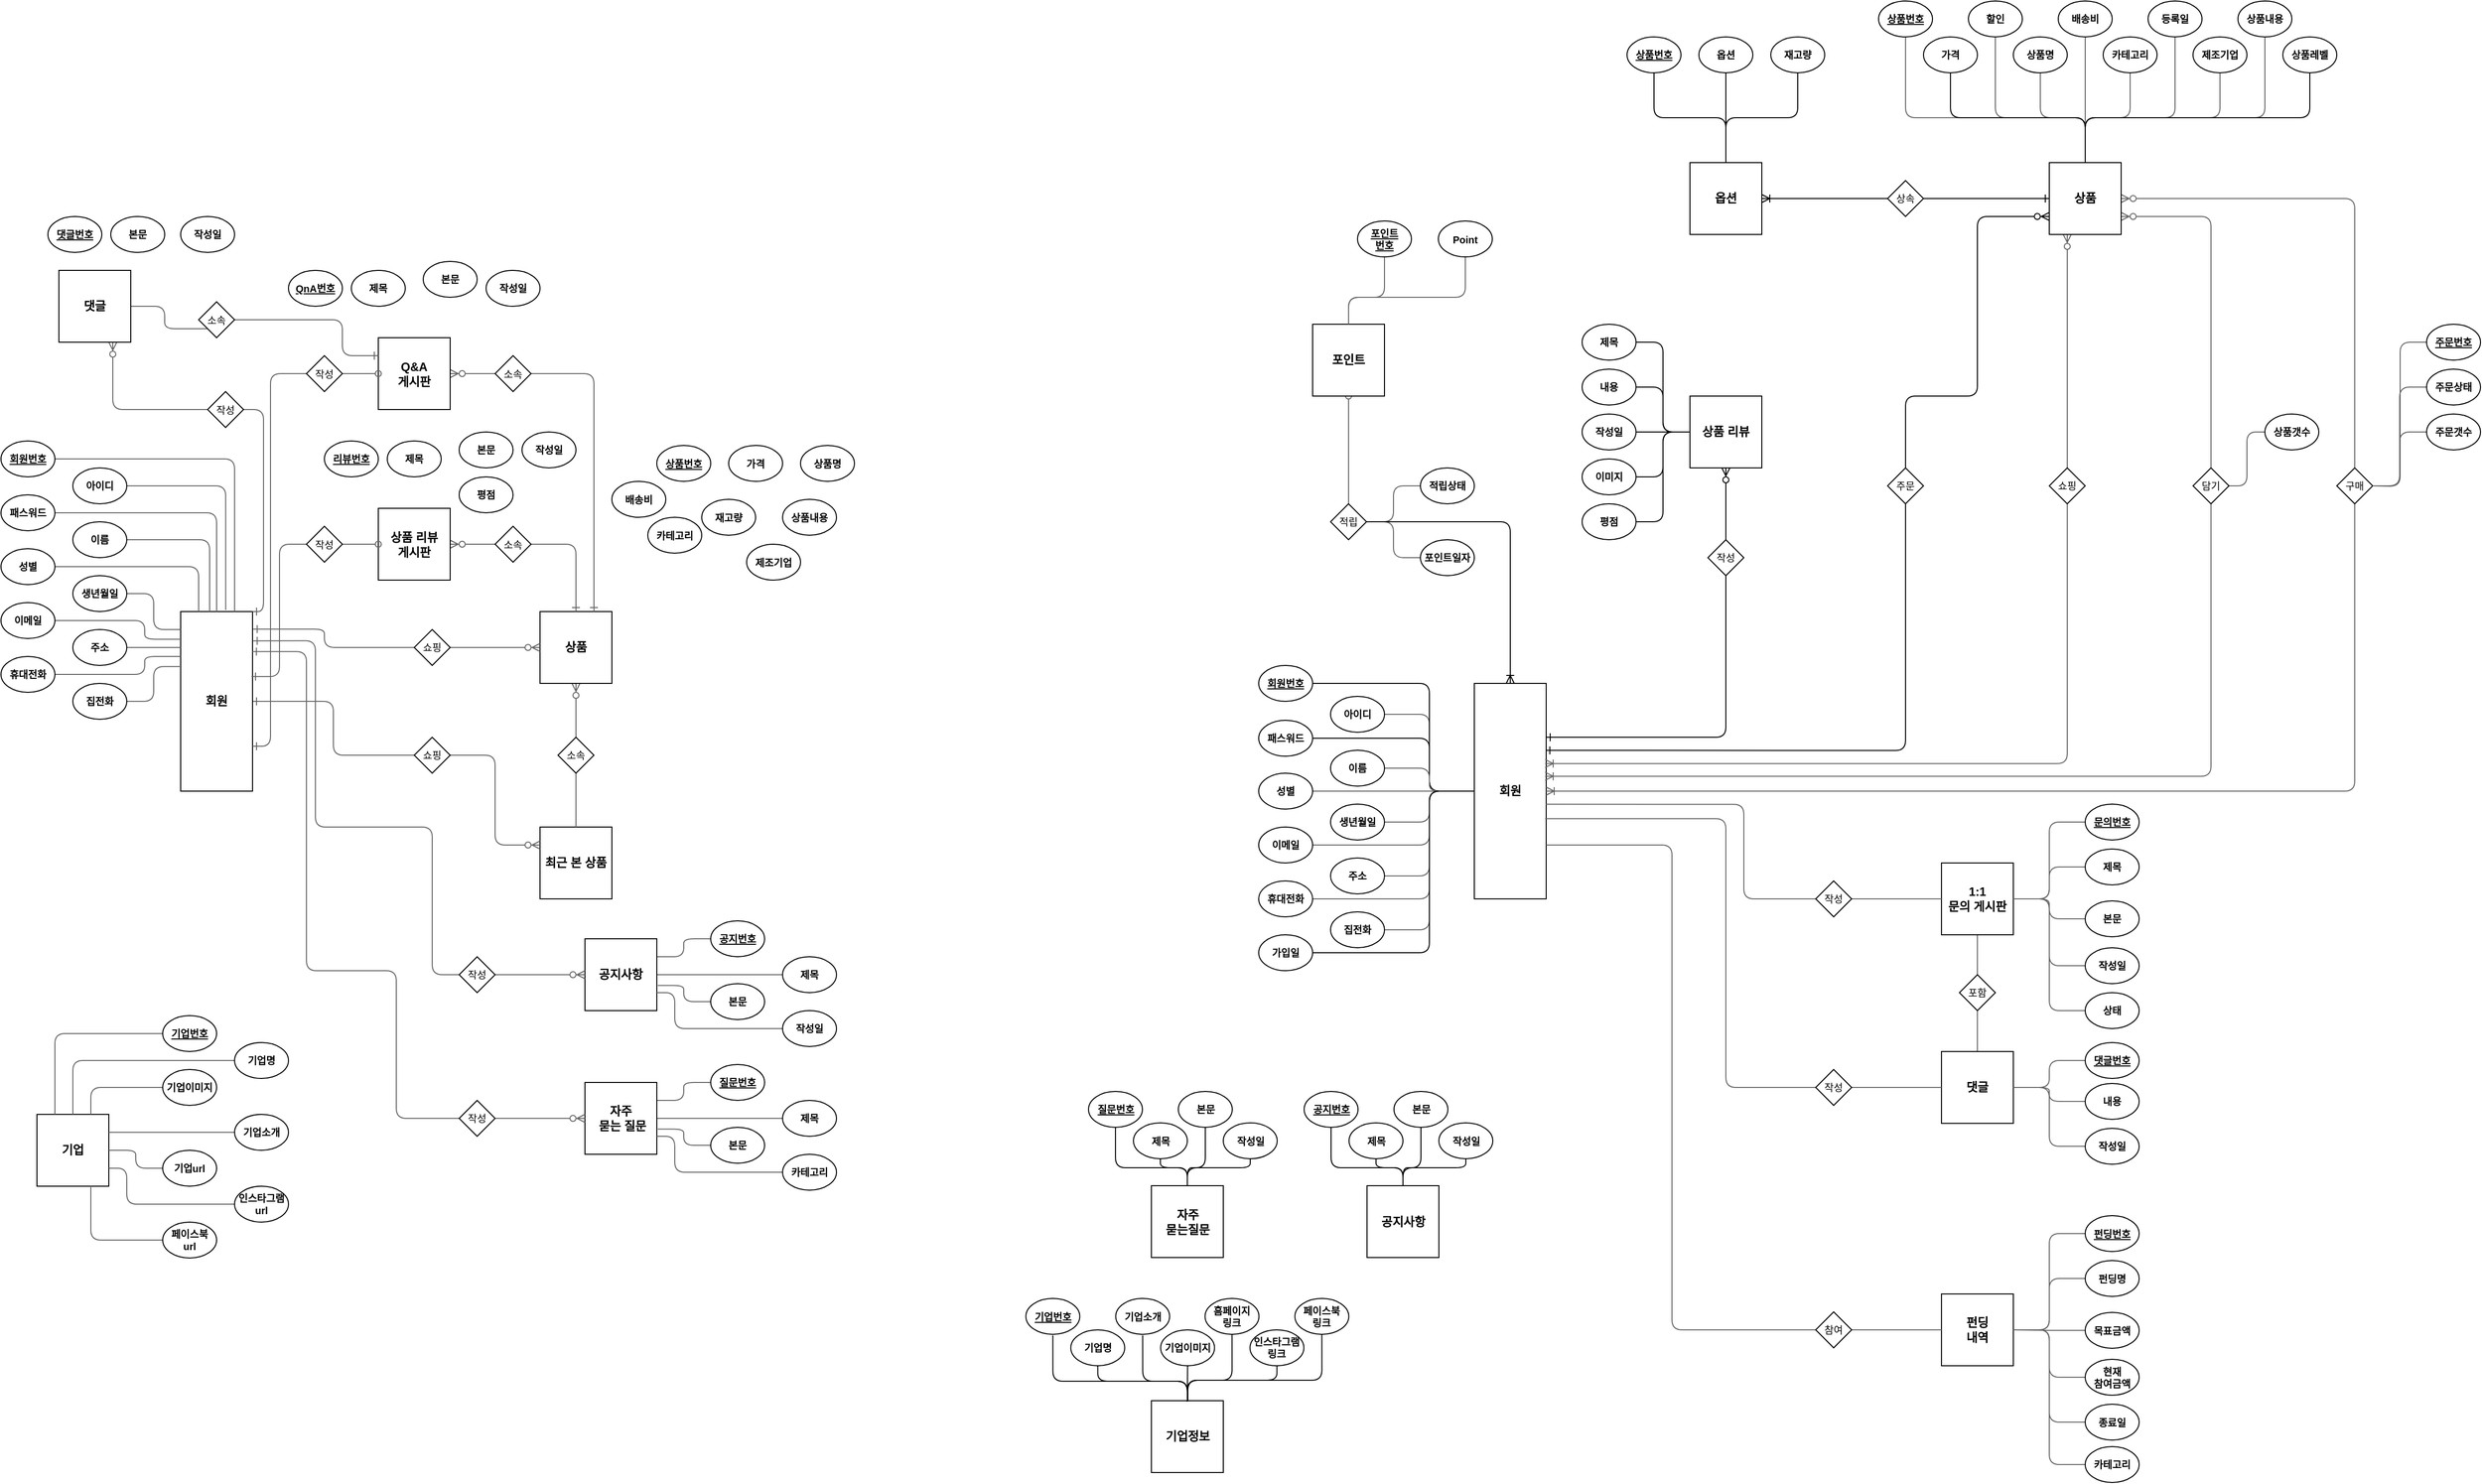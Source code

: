 <mxfile version="14.2.4" type="device"><diagram id="R2lEEEUBdFMjLlhIrx00" name="Page-1"><mxGraphModel dx="898" dy="1621" grid="1" gridSize="9" guides="1" tooltips="1" connect="1" arrows="1" fold="1" page="1" pageScale="1" pageWidth="1390" pageHeight="980" math="0" shadow="0" extFonts="Permanent Marker^https://fonts.googleapis.com/css?family=Permanent+Marker"><root><mxCell id="0"/><mxCell id="1" parent="0"/><mxCell id="vzyWpnNE-KDhbX4Y6A_q-192" style="edgeStyle=orthogonalEdgeStyle;rounded=1;orthogonalLoop=1;jettySize=auto;html=1;startArrow=ERone;startFill=0;endArrow=none;endFill=0;strokeColor=#666666;fontSize=10;" parent="1" source="vzyWpnNE-KDhbX4Y6A_q-2" target="vzyWpnNE-KDhbX4Y6A_q-191" edge="1"><mxGeometry relative="1" as="geometry"/></mxCell><mxCell id="vzyWpnNE-KDhbX4Y6A_q-2" value="회원" style="rounded=0;whiteSpace=wrap;html=1;fontStyle=1" parent="1" vertex="1"><mxGeometry x="216" y="324" width="72" height="180" as="geometry"/></mxCell><mxCell id="vzyWpnNE-KDhbX4Y6A_q-189" style="edgeStyle=orthogonalEdgeStyle;rounded=1;orthogonalLoop=1;jettySize=auto;html=1;exitX=0.5;exitY=1;exitDx=0;exitDy=0;entryX=0.5;entryY=0;entryDx=0;entryDy=0;startArrow=ERzeroToMany;startFill=1;endArrow=none;endFill=0;strokeColor=#666666;fontSize=10;" parent="1" source="vzyWpnNE-KDhbX4Y6A_q-3" target="vzyWpnNE-KDhbX4Y6A_q-188" edge="1"><mxGeometry relative="1" as="geometry"/></mxCell><mxCell id="vzyWpnNE-KDhbX4Y6A_q-3" value="상품" style="rounded=0;whiteSpace=wrap;html=1;fontStyle=1" parent="1" vertex="1"><mxGeometry x="576" y="324" width="72" height="72" as="geometry"/></mxCell><mxCell id="vzyWpnNE-KDhbX4Y6A_q-128" style="edgeStyle=orthogonalEdgeStyle;rounded=1;orthogonalLoop=1;jettySize=auto;html=1;exitX=1;exitY=0.5;exitDx=0;exitDy=0;entryX=0.627;entryY=-0.008;entryDx=0;entryDy=0;entryPerimeter=0;startArrow=none;startFill=0;endArrow=none;endFill=0;strokeColor=#666666;fontSize=10;" parent="1" source="vzyWpnNE-KDhbX4Y6A_q-5" target="vzyWpnNE-KDhbX4Y6A_q-2" edge="1"><mxGeometry relative="1" as="geometry"/></mxCell><mxCell id="vzyWpnNE-KDhbX4Y6A_q-5" value="아이디" style="ellipse;whiteSpace=wrap;html=1;fontSize=10;fontStyle=1" parent="1" vertex="1"><mxGeometry x="108" y="180" width="54" height="36" as="geometry"/></mxCell><mxCell id="vzyWpnNE-KDhbX4Y6A_q-129" style="edgeStyle=orthogonalEdgeStyle;rounded=1;orthogonalLoop=1;jettySize=auto;html=1;exitX=1;exitY=0.5;exitDx=0;exitDy=0;entryX=0.25;entryY=0;entryDx=0;entryDy=0;startArrow=none;startFill=0;endArrow=none;endFill=0;strokeColor=#666666;fontSize=10;" parent="1" source="vzyWpnNE-KDhbX4Y6A_q-9" target="vzyWpnNE-KDhbX4Y6A_q-2" edge="1"><mxGeometry relative="1" as="geometry"/></mxCell><mxCell id="vzyWpnNE-KDhbX4Y6A_q-9" value="성별" style="ellipse;whiteSpace=wrap;html=1;fontSize=10;fontStyle=1" parent="1" vertex="1"><mxGeometry x="36" y="261" width="54" height="36" as="geometry"/></mxCell><mxCell id="vzyWpnNE-KDhbX4Y6A_q-132" style="edgeStyle=orthogonalEdgeStyle;rounded=1;orthogonalLoop=1;jettySize=auto;html=1;exitX=1;exitY=0.5;exitDx=0;exitDy=0;entryX=0;entryY=0.2;entryDx=0;entryDy=0;entryPerimeter=0;startArrow=none;startFill=0;endArrow=none;endFill=0;strokeColor=#666666;fontSize=10;" parent="1" source="vzyWpnNE-KDhbX4Y6A_q-10" target="vzyWpnNE-KDhbX4Y6A_q-2" edge="1"><mxGeometry relative="1" as="geometry"/></mxCell><mxCell id="vzyWpnNE-KDhbX4Y6A_q-10" value="주소" style="ellipse;whiteSpace=wrap;html=1;fontSize=10;fontStyle=1" parent="1" vertex="1"><mxGeometry x="108" y="342" width="54" height="36" as="geometry"/></mxCell><mxCell id="vzyWpnNE-KDhbX4Y6A_q-133" style="edgeStyle=orthogonalEdgeStyle;rounded=1;orthogonalLoop=1;jettySize=auto;html=1;exitX=1;exitY=0.5;exitDx=0;exitDy=0;entryX=0;entryY=0.25;entryDx=0;entryDy=0;startArrow=none;startFill=0;endArrow=none;endFill=0;strokeColor=#666666;fontSize=10;" parent="1" source="vzyWpnNE-KDhbX4Y6A_q-11" target="vzyWpnNE-KDhbX4Y6A_q-2" edge="1"><mxGeometry relative="1" as="geometry"><Array as="points"><mxPoint x="180" y="387"/><mxPoint x="180" y="369"/></Array></mxGeometry></mxCell><mxCell id="vzyWpnNE-KDhbX4Y6A_q-11" value="휴대전화" style="ellipse;whiteSpace=wrap;html=1;fontSize=10;fontStyle=1" parent="1" vertex="1"><mxGeometry x="36" y="369" width="54" height="36" as="geometry"/></mxCell><mxCell id="vzyWpnNE-KDhbX4Y6A_q-134" style="edgeStyle=orthogonalEdgeStyle;rounded=1;orthogonalLoop=1;jettySize=auto;html=1;exitX=1;exitY=0.5;exitDx=0;exitDy=0;entryX=0.014;entryY=0.306;entryDx=0;entryDy=0;entryPerimeter=0;startArrow=none;startFill=0;endArrow=none;endFill=0;strokeColor=#666666;fontSize=10;" parent="1" source="vzyWpnNE-KDhbX4Y6A_q-12" target="vzyWpnNE-KDhbX4Y6A_q-2" edge="1"><mxGeometry relative="1" as="geometry"/></mxCell><mxCell id="vzyWpnNE-KDhbX4Y6A_q-12" value="집전화" style="ellipse;whiteSpace=wrap;html=1;fontSize=10;fontStyle=1" parent="1" vertex="1"><mxGeometry x="108" y="396" width="54" height="36" as="geometry"/></mxCell><mxCell id="vzyWpnNE-KDhbX4Y6A_q-23" style="edgeStyle=orthogonalEdgeStyle;rounded=1;orthogonalLoop=1;jettySize=auto;html=1;exitX=1;exitY=0.5;exitDx=0;exitDy=0;entryX=0;entryY=0.5;entryDx=0;entryDy=0;endArrow=ERzeroToMany;endFill=1;strokeColor=#666666;fontSize=10;" parent="1" source="vzyWpnNE-KDhbX4Y6A_q-21" target="vzyWpnNE-KDhbX4Y6A_q-3" edge="1"><mxGeometry relative="1" as="geometry"/></mxCell><mxCell id="vzyWpnNE-KDhbX4Y6A_q-135" style="edgeStyle=orthogonalEdgeStyle;rounded=1;orthogonalLoop=1;jettySize=auto;html=1;entryX=1.009;entryY=0.098;entryDx=0;entryDy=0;entryPerimeter=0;startArrow=none;startFill=0;endArrow=ERone;endFill=0;strokeColor=#666666;fontSize=10;" parent="1" source="vzyWpnNE-KDhbX4Y6A_q-21" target="vzyWpnNE-KDhbX4Y6A_q-2" edge="1"><mxGeometry relative="1" as="geometry"><Array as="points"><mxPoint x="360" y="360"/><mxPoint x="360" y="342"/></Array></mxGeometry></mxCell><mxCell id="vzyWpnNE-KDhbX4Y6A_q-21" value="쇼핑" style="rhombus;whiteSpace=wrap;html=1;fontSize=10;" parent="1" vertex="1"><mxGeometry x="450" y="342" width="36" height="36" as="geometry"/></mxCell><mxCell id="vzyWpnNE-KDhbX4Y6A_q-31" style="edgeStyle=orthogonalEdgeStyle;rounded=1;orthogonalLoop=1;jettySize=auto;html=1;exitX=1;exitY=0.5;exitDx=0;exitDy=0;entryX=0.75;entryY=0;entryDx=0;entryDy=0;endArrow=none;endFill=0;strokeColor=#666666;fontSize=10;" parent="1" source="vzyWpnNE-KDhbX4Y6A_q-24" target="vzyWpnNE-KDhbX4Y6A_q-2" edge="1"><mxGeometry relative="1" as="geometry"/></mxCell><mxCell id="vzyWpnNE-KDhbX4Y6A_q-24" value="회원번호" style="ellipse;whiteSpace=wrap;html=1;fontSize=10;fontStyle=5" parent="1" vertex="1"><mxGeometry x="36" y="153" width="54" height="36" as="geometry"/></mxCell><mxCell id="vzyWpnNE-KDhbX4Y6A_q-33" style="edgeStyle=orthogonalEdgeStyle;rounded=1;orthogonalLoop=1;jettySize=auto;html=1;exitX=1;exitY=0.5;exitDx=0;exitDy=0;endArrow=none;endFill=0;strokeColor=#666666;fontSize=10;" parent="1" source="vzyWpnNE-KDhbX4Y6A_q-25" target="vzyWpnNE-KDhbX4Y6A_q-2" edge="1"><mxGeometry relative="1" as="geometry"/></mxCell><mxCell id="vzyWpnNE-KDhbX4Y6A_q-25" value="패스워드" style="ellipse;whiteSpace=wrap;html=1;fontSize=10;fontStyle=1" parent="1" vertex="1"><mxGeometry x="36" y="207" width="54" height="36" as="geometry"/></mxCell><mxCell id="vzyWpnNE-KDhbX4Y6A_q-75" style="edgeStyle=orthogonalEdgeStyle;rounded=1;orthogonalLoop=1;jettySize=auto;html=1;exitX=1;exitY=0.5;exitDx=0;exitDy=0;entryX=0.403;entryY=0;entryDx=0;entryDy=0;entryPerimeter=0;startArrow=none;startFill=0;endArrow=none;endFill=0;strokeColor=#666666;fontSize=10;" parent="1" source="vzyWpnNE-KDhbX4Y6A_q-27" target="vzyWpnNE-KDhbX4Y6A_q-2" edge="1"><mxGeometry relative="1" as="geometry"/></mxCell><mxCell id="vzyWpnNE-KDhbX4Y6A_q-27" value="이름" style="ellipse;whiteSpace=wrap;html=1;fontSize=10;fontStyle=1" parent="1" vertex="1"><mxGeometry x="108" y="234" width="54" height="36" as="geometry"/></mxCell><mxCell id="vzyWpnNE-KDhbX4Y6A_q-130" style="edgeStyle=orthogonalEdgeStyle;rounded=1;orthogonalLoop=1;jettySize=auto;html=1;exitX=1;exitY=0.5;exitDx=0;exitDy=0;entryX=0;entryY=0.1;entryDx=0;entryDy=0;entryPerimeter=0;startArrow=none;startFill=0;endArrow=none;endFill=0;strokeColor=#666666;fontSize=10;" parent="1" source="vzyWpnNE-KDhbX4Y6A_q-28" target="vzyWpnNE-KDhbX4Y6A_q-2" edge="1"><mxGeometry relative="1" as="geometry"/></mxCell><mxCell id="vzyWpnNE-KDhbX4Y6A_q-28" value="생년월일" style="ellipse;whiteSpace=wrap;html=1;fontSize=10;fontStyle=1" parent="1" vertex="1"><mxGeometry x="108" y="288" width="54" height="36" as="geometry"/></mxCell><mxCell id="vzyWpnNE-KDhbX4Y6A_q-131" style="edgeStyle=orthogonalEdgeStyle;rounded=1;orthogonalLoop=1;jettySize=auto;html=1;entryX=0.014;entryY=0.154;entryDx=0;entryDy=0;entryPerimeter=0;startArrow=none;startFill=0;endArrow=none;endFill=0;strokeColor=#666666;fontSize=10;" parent="1" source="vzyWpnNE-KDhbX4Y6A_q-29" target="vzyWpnNE-KDhbX4Y6A_q-2" edge="1"><mxGeometry relative="1" as="geometry"><Array as="points"><mxPoint x="180" y="333"/><mxPoint x="180" y="352"/></Array></mxGeometry></mxCell><mxCell id="vzyWpnNE-KDhbX4Y6A_q-29" value="이메일" style="ellipse;whiteSpace=wrap;html=1;fontSize=10;fontStyle=1" parent="1" vertex="1"><mxGeometry x="36" y="315" width="54" height="36" as="geometry"/></mxCell><mxCell id="vzyWpnNE-KDhbX4Y6A_q-47" value="상품명" style="ellipse;whiteSpace=wrap;html=1;fontSize=10;fontStyle=1" parent="1" vertex="1"><mxGeometry x="837" y="157.5" width="54" height="36" as="geometry"/></mxCell><mxCell id="vzyWpnNE-KDhbX4Y6A_q-48" value="제조기업" style="ellipse;whiteSpace=wrap;html=1;fontSize=10;fontStyle=1" parent="1" vertex="1"><mxGeometry x="783" y="256.5" width="54" height="36" as="geometry"/></mxCell><mxCell id="vzyWpnNE-KDhbX4Y6A_q-52" value="상품번호" style="ellipse;whiteSpace=wrap;html=1;fontSize=10;fontStyle=5" parent="1" vertex="1"><mxGeometry x="693" y="157.5" width="54" height="36" as="geometry"/></mxCell><mxCell id="vzyWpnNE-KDhbX4Y6A_q-53" value="가격" style="ellipse;whiteSpace=wrap;html=1;fontSize=10;fontStyle=1" parent="1" vertex="1"><mxGeometry x="765" y="157.5" width="54" height="36" as="geometry"/></mxCell><mxCell id="vzyWpnNE-KDhbX4Y6A_q-54" value="재고량" style="ellipse;whiteSpace=wrap;html=1;fontSize=10;fontStyle=1" parent="1" vertex="1"><mxGeometry x="738" y="211.5" width="54" height="36" as="geometry"/></mxCell><mxCell id="vzyWpnNE-KDhbX4Y6A_q-55" value="카테고리" style="ellipse;whiteSpace=wrap;html=1;fontSize=10;fontStyle=1" parent="1" vertex="1"><mxGeometry x="684" y="229.5" width="54" height="36" as="geometry"/></mxCell><mxCell id="vzyWpnNE-KDhbX4Y6A_q-68" value="상품내용" style="ellipse;whiteSpace=wrap;html=1;fontSize=10;fontStyle=1" parent="1" vertex="1"><mxGeometry x="819" y="211.5" width="54" height="36" as="geometry"/></mxCell><mxCell id="vzyWpnNE-KDhbX4Y6A_q-90" style="edgeStyle=orthogonalEdgeStyle;rounded=1;orthogonalLoop=1;jettySize=auto;html=1;exitX=1;exitY=0.25;exitDx=0;exitDy=0;startArrow=none;startFill=0;endArrow=none;endFill=0;strokeColor=#666666;fontSize=10;" parent="1" source="vzyWpnNE-KDhbX4Y6A_q-74" target="vzyWpnNE-KDhbX4Y6A_q-82" edge="1"><mxGeometry relative="1" as="geometry"/></mxCell><mxCell id="vzyWpnNE-KDhbX4Y6A_q-91" style="edgeStyle=orthogonalEdgeStyle;rounded=1;orthogonalLoop=1;jettySize=auto;html=1;exitX=1;exitY=0.5;exitDx=0;exitDy=0;entryX=0;entryY=0.5;entryDx=0;entryDy=0;startArrow=none;startFill=0;endArrow=none;endFill=0;strokeColor=#666666;fontSize=10;" parent="1" source="vzyWpnNE-KDhbX4Y6A_q-74" target="vzyWpnNE-KDhbX4Y6A_q-83" edge="1"><mxGeometry relative="1" as="geometry"/></mxCell><mxCell id="vzyWpnNE-KDhbX4Y6A_q-74" value="공지사항" style="rounded=0;whiteSpace=wrap;html=1;fontStyle=1" parent="1" vertex="1"><mxGeometry x="621" y="652" width="72" height="72" as="geometry"/></mxCell><mxCell id="vzyWpnNE-KDhbX4Y6A_q-81" style="edgeStyle=orthogonalEdgeStyle;rounded=1;orthogonalLoop=1;jettySize=auto;html=1;exitX=1;exitY=0.5;exitDx=0;exitDy=0;entryX=0;entryY=0.5;entryDx=0;entryDy=0;startArrow=none;startFill=0;endArrow=ERzeroToMany;endFill=1;strokeColor=#666666;fontSize=10;" parent="1" source="vzyWpnNE-KDhbX4Y6A_q-78" target="vzyWpnNE-KDhbX4Y6A_q-74" edge="1"><mxGeometry relative="1" as="geometry"/></mxCell><mxCell id="vzyWpnNE-KDhbX4Y6A_q-136" style="edgeStyle=orthogonalEdgeStyle;rounded=1;orthogonalLoop=1;jettySize=auto;html=1;entryX=1.009;entryY=0.163;entryDx=0;entryDy=0;entryPerimeter=0;startArrow=none;startFill=0;endArrow=ERone;endFill=0;strokeColor=#666666;fontSize=10;" parent="1" source="vzyWpnNE-KDhbX4Y6A_q-78" target="vzyWpnNE-KDhbX4Y6A_q-2" edge="1"><mxGeometry relative="1" as="geometry"><Array as="points"><mxPoint x="468" y="688"/><mxPoint x="468" y="540"/><mxPoint x="351" y="540"/><mxPoint x="351" y="353"/></Array></mxGeometry></mxCell><mxCell id="vzyWpnNE-KDhbX4Y6A_q-78" value="작성" style="rhombus;whiteSpace=wrap;html=1;fontSize=10;" parent="1" vertex="1"><mxGeometry x="495" y="670" width="36" height="36" as="geometry"/></mxCell><mxCell id="vzyWpnNE-KDhbX4Y6A_q-82" value="공지번호" style="ellipse;whiteSpace=wrap;html=1;fontSize=10;fontStyle=5" parent="1" vertex="1"><mxGeometry x="747" y="634" width="54" height="36" as="geometry"/></mxCell><mxCell id="vzyWpnNE-KDhbX4Y6A_q-83" value="제목" style="ellipse;whiteSpace=wrap;html=1;fontSize=10;fontStyle=1" parent="1" vertex="1"><mxGeometry x="819" y="670" width="54" height="36" as="geometry"/></mxCell><mxCell id="vzyWpnNE-KDhbX4Y6A_q-97" style="edgeStyle=orthogonalEdgeStyle;rounded=1;orthogonalLoop=1;jettySize=auto;html=1;exitX=0;exitY=0.5;exitDx=0;exitDy=0;entryX=1.014;entryY=0.65;entryDx=0;entryDy=0;entryPerimeter=0;startArrow=none;startFill=0;endArrow=none;endFill=0;strokeColor=#666666;fontSize=10;" parent="1" source="vzyWpnNE-KDhbX4Y6A_q-84" target="vzyWpnNE-KDhbX4Y6A_q-74" edge="1"><mxGeometry relative="1" as="geometry"/></mxCell><mxCell id="vzyWpnNE-KDhbX4Y6A_q-84" value="본문" style="ellipse;whiteSpace=wrap;html=1;fontSize=10;fontStyle=1" parent="1" vertex="1"><mxGeometry x="747" y="697" width="54" height="36" as="geometry"/></mxCell><mxCell id="vzyWpnNE-KDhbX4Y6A_q-96" style="edgeStyle=orthogonalEdgeStyle;rounded=1;orthogonalLoop=1;jettySize=auto;html=1;exitX=0;exitY=0.5;exitDx=0;exitDy=0;entryX=1;entryY=0.75;entryDx=0;entryDy=0;startArrow=none;startFill=0;endArrow=none;endFill=0;strokeColor=#666666;fontSize=10;" parent="1" source="vzyWpnNE-KDhbX4Y6A_q-85" target="vzyWpnNE-KDhbX4Y6A_q-74" edge="1"><mxGeometry relative="1" as="geometry"><Array as="points"><mxPoint x="711" y="742"/><mxPoint x="711" y="706"/></Array></mxGeometry></mxCell><mxCell id="vzyWpnNE-KDhbX4Y6A_q-85" value="작성일" style="ellipse;whiteSpace=wrap;html=1;fontSize=10;fontStyle=1" parent="1" vertex="1"><mxGeometry x="819" y="724" width="54" height="36" as="geometry"/></mxCell><mxCell id="vzyWpnNE-KDhbX4Y6A_q-99" style="edgeStyle=orthogonalEdgeStyle;rounded=1;orthogonalLoop=1;jettySize=auto;html=1;exitX=1;exitY=0.25;exitDx=0;exitDy=0;startArrow=none;startFill=0;endArrow=none;endFill=0;strokeColor=#666666;fontSize=10;" parent="1" source="vzyWpnNE-KDhbX4Y6A_q-101" target="vzyWpnNE-KDhbX4Y6A_q-104" edge="1"><mxGeometry relative="1" as="geometry"/></mxCell><mxCell id="vzyWpnNE-KDhbX4Y6A_q-100" style="edgeStyle=orthogonalEdgeStyle;rounded=1;orthogonalLoop=1;jettySize=auto;html=1;exitX=1;exitY=0.5;exitDx=0;exitDy=0;entryX=0;entryY=0.5;entryDx=0;entryDy=0;startArrow=none;startFill=0;endArrow=none;endFill=0;strokeColor=#666666;fontSize=10;" parent="1" source="vzyWpnNE-KDhbX4Y6A_q-101" target="vzyWpnNE-KDhbX4Y6A_q-105" edge="1"><mxGeometry relative="1" as="geometry"/></mxCell><mxCell id="vzyWpnNE-KDhbX4Y6A_q-101" value="자주&lt;br&gt;&amp;nbsp;묻는 질문" style="rounded=0;whiteSpace=wrap;html=1;fontStyle=1" parent="1" vertex="1"><mxGeometry x="621" y="796" width="72" height="72" as="geometry"/></mxCell><mxCell id="vzyWpnNE-KDhbX4Y6A_q-102" style="edgeStyle=orthogonalEdgeStyle;rounded=1;orthogonalLoop=1;jettySize=auto;html=1;exitX=1;exitY=0.5;exitDx=0;exitDy=0;entryX=0;entryY=0.5;entryDx=0;entryDy=0;startArrow=none;startFill=0;endArrow=ERzeroToMany;endFill=1;strokeColor=#666666;fontSize=10;" parent="1" source="vzyWpnNE-KDhbX4Y6A_q-103" target="vzyWpnNE-KDhbX4Y6A_q-101" edge="1"><mxGeometry relative="1" as="geometry"/></mxCell><mxCell id="vzyWpnNE-KDhbX4Y6A_q-138" style="edgeStyle=orthogonalEdgeStyle;rounded=1;orthogonalLoop=1;jettySize=auto;html=1;entryX=0.998;entryY=0.223;entryDx=0;entryDy=0;entryPerimeter=0;startArrow=none;startFill=0;endArrow=ERone;endFill=0;strokeColor=#666666;fontSize=10;" parent="1" source="vzyWpnNE-KDhbX4Y6A_q-103" target="vzyWpnNE-KDhbX4Y6A_q-2" edge="1"><mxGeometry relative="1" as="geometry"><Array as="points"><mxPoint x="432" y="832"/><mxPoint x="432" y="684"/><mxPoint x="342" y="684"/><mxPoint x="342" y="364"/></Array></mxGeometry></mxCell><mxCell id="vzyWpnNE-KDhbX4Y6A_q-103" value="작성" style="rhombus;whiteSpace=wrap;html=1;fontSize=10;" parent="1" vertex="1"><mxGeometry x="495" y="814" width="36" height="36" as="geometry"/></mxCell><mxCell id="vzyWpnNE-KDhbX4Y6A_q-104" value="질문번호" style="ellipse;whiteSpace=wrap;html=1;fontSize=10;fontStyle=5" parent="1" vertex="1"><mxGeometry x="747" y="778" width="54" height="36" as="geometry"/></mxCell><mxCell id="vzyWpnNE-KDhbX4Y6A_q-105" value="제목" style="ellipse;whiteSpace=wrap;html=1;fontSize=10;fontStyle=1" parent="1" vertex="1"><mxGeometry x="819" y="814" width="54" height="36" as="geometry"/></mxCell><mxCell id="vzyWpnNE-KDhbX4Y6A_q-106" style="edgeStyle=orthogonalEdgeStyle;rounded=1;orthogonalLoop=1;jettySize=auto;html=1;exitX=0;exitY=0.5;exitDx=0;exitDy=0;entryX=1.014;entryY=0.65;entryDx=0;entryDy=0;entryPerimeter=0;startArrow=none;startFill=0;endArrow=none;endFill=0;strokeColor=#666666;fontSize=10;" parent="1" source="vzyWpnNE-KDhbX4Y6A_q-107" target="vzyWpnNE-KDhbX4Y6A_q-101" edge="1"><mxGeometry relative="1" as="geometry"/></mxCell><mxCell id="vzyWpnNE-KDhbX4Y6A_q-107" value="본문" style="ellipse;whiteSpace=wrap;html=1;fontSize=10;fontStyle=1" parent="1" vertex="1"><mxGeometry x="747" y="841" width="54" height="36" as="geometry"/></mxCell><mxCell id="vzyWpnNE-KDhbX4Y6A_q-108" style="edgeStyle=orthogonalEdgeStyle;rounded=1;orthogonalLoop=1;jettySize=auto;html=1;exitX=0;exitY=0.5;exitDx=0;exitDy=0;entryX=1;entryY=0.75;entryDx=0;entryDy=0;startArrow=none;startFill=0;endArrow=none;endFill=0;strokeColor=#666666;fontSize=10;" parent="1" source="vzyWpnNE-KDhbX4Y6A_q-109" target="vzyWpnNE-KDhbX4Y6A_q-101" edge="1"><mxGeometry relative="1" as="geometry"><Array as="points"><mxPoint x="711" y="886"/><mxPoint x="711" y="850"/></Array></mxGeometry></mxCell><mxCell id="vzyWpnNE-KDhbX4Y6A_q-109" value="카테고리" style="ellipse;whiteSpace=wrap;html=1;fontSize=10;fontStyle=1" parent="1" vertex="1"><mxGeometry x="819" y="868" width="54" height="36" as="geometry"/></mxCell><mxCell id="vzyWpnNE-KDhbX4Y6A_q-163" value="기업" style="rounded=0;whiteSpace=wrap;html=1;fontStyle=1" parent="1" vertex="1"><mxGeometry x="72" y="828" width="72" height="72" as="geometry"/></mxCell><mxCell id="vzyWpnNE-KDhbX4Y6A_q-164" style="edgeStyle=orthogonalEdgeStyle;rounded=1;orthogonalLoop=1;jettySize=auto;html=1;exitX=0;exitY=0.5;exitDx=0;exitDy=0;endArrow=none;endFill=0;strokeColor=#666666;fontSize=10;" parent="1" source="vzyWpnNE-KDhbX4Y6A_q-165" target="vzyWpnNE-KDhbX4Y6A_q-163" edge="1"><mxGeometry relative="1" as="geometry"/></mxCell><mxCell id="vzyWpnNE-KDhbX4Y6A_q-165" value="기업명" style="ellipse;whiteSpace=wrap;html=1;fontSize=10;fontStyle=1" parent="1" vertex="1"><mxGeometry x="270" y="756" width="54" height="36" as="geometry"/></mxCell><mxCell id="vzyWpnNE-KDhbX4Y6A_q-166" style="edgeStyle=orthogonalEdgeStyle;rounded=1;orthogonalLoop=1;jettySize=auto;html=1;exitX=0;exitY=0.5;exitDx=0;exitDy=0;entryX=1;entryY=0.75;entryDx=0;entryDy=0;startArrow=none;startFill=0;endArrow=none;endFill=0;strokeColor=#666666;fontSize=10;" parent="1" source="vzyWpnNE-KDhbX4Y6A_q-167" target="vzyWpnNE-KDhbX4Y6A_q-163" edge="1"><mxGeometry relative="1" as="geometry"><Array as="points"><mxPoint x="162" y="918"/><mxPoint x="162" y="882"/></Array></mxGeometry></mxCell><mxCell id="vzyWpnNE-KDhbX4Y6A_q-167" value="인스타그램url" style="ellipse;whiteSpace=wrap;html=1;fontSize=10;fontStyle=1" parent="1" vertex="1"><mxGeometry x="270" y="900" width="54" height="36" as="geometry"/></mxCell><mxCell id="vzyWpnNE-KDhbX4Y6A_q-168" style="edgeStyle=orthogonalEdgeStyle;rounded=1;orthogonalLoop=1;jettySize=auto;html=1;exitX=0;exitY=0.5;exitDx=0;exitDy=0;entryX=0.25;entryY=0;entryDx=0;entryDy=0;endArrow=none;endFill=0;strokeColor=#666666;fontSize=10;" parent="1" source="vzyWpnNE-KDhbX4Y6A_q-169" target="vzyWpnNE-KDhbX4Y6A_q-163" edge="1"><mxGeometry relative="1" as="geometry"/></mxCell><mxCell id="vzyWpnNE-KDhbX4Y6A_q-169" value="기업번호" style="ellipse;whiteSpace=wrap;html=1;fontSize=10;fontStyle=5" parent="1" vertex="1"><mxGeometry x="198" y="729" width="54" height="36" as="geometry"/></mxCell><mxCell id="vzyWpnNE-KDhbX4Y6A_q-170" style="edgeStyle=orthogonalEdgeStyle;rounded=1;orthogonalLoop=1;jettySize=auto;html=1;exitX=0;exitY=0.5;exitDx=0;exitDy=0;entryX=0.75;entryY=0;entryDx=0;entryDy=0;endArrow=none;endFill=0;strokeColor=#666666;fontSize=10;" parent="1" source="vzyWpnNE-KDhbX4Y6A_q-171" target="vzyWpnNE-KDhbX4Y6A_q-163" edge="1"><mxGeometry relative="1" as="geometry"/></mxCell><mxCell id="vzyWpnNE-KDhbX4Y6A_q-171" value="기업이미지" style="ellipse;whiteSpace=wrap;html=1;fontSize=10;fontStyle=1" parent="1" vertex="1"><mxGeometry x="198" y="783" width="54" height="36" as="geometry"/></mxCell><mxCell id="vzyWpnNE-KDhbX4Y6A_q-172" style="edgeStyle=orthogonalEdgeStyle;rounded=1;orthogonalLoop=1;jettySize=auto;html=1;exitX=0;exitY=0.5;exitDx=0;exitDy=0;entryX=1;entryY=0.5;entryDx=0;entryDy=0;startArrow=none;startFill=0;endArrow=none;endFill=0;strokeColor=#666666;fontSize=10;" parent="1" source="vzyWpnNE-KDhbX4Y6A_q-173" target="vzyWpnNE-KDhbX4Y6A_q-163" edge="1"><mxGeometry relative="1" as="geometry"/></mxCell><mxCell id="vzyWpnNE-KDhbX4Y6A_q-173" value="기업url" style="ellipse;whiteSpace=wrap;html=1;fontSize=10;fontStyle=1" parent="1" vertex="1"><mxGeometry x="198" y="864" width="54" height="36" as="geometry"/></mxCell><mxCell id="vzyWpnNE-KDhbX4Y6A_q-174" style="edgeStyle=orthogonalEdgeStyle;rounded=1;orthogonalLoop=1;jettySize=auto;html=1;exitX=0;exitY=0.5;exitDx=0;exitDy=0;entryX=0.75;entryY=1;entryDx=0;entryDy=0;endArrow=none;endFill=0;strokeColor=#666666;fontSize=10;" parent="1" source="vzyWpnNE-KDhbX4Y6A_q-175" target="vzyWpnNE-KDhbX4Y6A_q-163" edge="1"><mxGeometry relative="1" as="geometry"/></mxCell><mxCell id="vzyWpnNE-KDhbX4Y6A_q-175" value="페이스북&lt;br&gt;url" style="ellipse;whiteSpace=wrap;html=1;fontSize=10;fontStyle=1" parent="1" vertex="1"><mxGeometry x="198" y="936" width="54" height="36" as="geometry"/></mxCell><mxCell id="vzyWpnNE-KDhbX4Y6A_q-176" style="edgeStyle=orthogonalEdgeStyle;rounded=1;orthogonalLoop=1;jettySize=auto;html=1;exitX=0;exitY=0.5;exitDx=0;exitDy=0;entryX=1;entryY=0.25;entryDx=0;entryDy=0;startArrow=none;startFill=0;endArrow=none;endFill=0;strokeColor=#666666;fontSize=10;" parent="1" source="vzyWpnNE-KDhbX4Y6A_q-177" target="vzyWpnNE-KDhbX4Y6A_q-163" edge="1"><mxGeometry relative="1" as="geometry"/></mxCell><mxCell id="vzyWpnNE-KDhbX4Y6A_q-177" value="기업소개" style="ellipse;whiteSpace=wrap;html=1;fontSize=10;fontStyle=1" parent="1" vertex="1"><mxGeometry x="270" y="828" width="54" height="36" as="geometry"/></mxCell><mxCell id="vzyWpnNE-KDhbX4Y6A_q-181" value="최근 본 상품" style="rounded=0;whiteSpace=wrap;html=1;fontStyle=1" parent="1" vertex="1"><mxGeometry x="576" y="540" width="72" height="72" as="geometry"/></mxCell><mxCell id="vzyWpnNE-KDhbX4Y6A_q-190" style="edgeStyle=orthogonalEdgeStyle;rounded=1;orthogonalLoop=1;jettySize=auto;html=1;exitX=0.5;exitY=1;exitDx=0;exitDy=0;entryX=0.5;entryY=0;entryDx=0;entryDy=0;startArrow=none;startFill=0;endArrow=none;endFill=0;strokeColor=#666666;fontSize=10;" parent="1" source="vzyWpnNE-KDhbX4Y6A_q-188" target="vzyWpnNE-KDhbX4Y6A_q-181" edge="1"><mxGeometry relative="1" as="geometry"/></mxCell><mxCell id="vzyWpnNE-KDhbX4Y6A_q-188" value="소속" style="rhombus;whiteSpace=wrap;html=1;fontSize=10;" parent="1" vertex="1"><mxGeometry x="594" y="450" width="36" height="36" as="geometry"/></mxCell><mxCell id="vzyWpnNE-KDhbX4Y6A_q-193" style="edgeStyle=orthogonalEdgeStyle;rounded=1;orthogonalLoop=1;jettySize=auto;html=1;exitX=1;exitY=0.5;exitDx=0;exitDy=0;entryX=0;entryY=0.25;entryDx=0;entryDy=0;startArrow=none;startFill=0;endArrow=ERzeroToMany;endFill=1;strokeColor=#666666;fontSize=10;" parent="1" source="vzyWpnNE-KDhbX4Y6A_q-191" target="vzyWpnNE-KDhbX4Y6A_q-181" edge="1"><mxGeometry relative="1" as="geometry"/></mxCell><mxCell id="vzyWpnNE-KDhbX4Y6A_q-191" value="쇼핑" style="rhombus;whiteSpace=wrap;html=1;fontSize=10;" parent="1" vertex="1"><mxGeometry x="450" y="450" width="36" height="36" as="geometry"/></mxCell><mxCell id="vzyWpnNE-KDhbX4Y6A_q-196" value="배송비" style="ellipse;whiteSpace=wrap;html=1;fontSize=10;fontStyle=1" parent="1" vertex="1"><mxGeometry x="648" y="193.5" width="54" height="36" as="geometry"/></mxCell><mxCell id="vzyWpnNE-KDhbX4Y6A_q-202" style="edgeStyle=orthogonalEdgeStyle;rounded=1;orthogonalLoop=1;jettySize=auto;html=1;entryX=0;entryY=0.5;entryDx=0;entryDy=0;startArrow=ERzeroToMany;startFill=1;endArrow=none;endFill=0;strokeColor=#666666;fontSize=10;" parent="1" source="vzyWpnNE-KDhbX4Y6A_q-197" target="vzyWpnNE-KDhbX4Y6A_q-199" edge="1"><mxGeometry relative="1" as="geometry"/></mxCell><mxCell id="vzyWpnNE-KDhbX4Y6A_q-197" value="상품 리뷰&lt;br&gt;게시판" style="rounded=0;whiteSpace=wrap;html=1;fontStyle=1" parent="1" vertex="1"><mxGeometry x="414" y="220.5" width="72" height="72" as="geometry"/></mxCell><mxCell id="vzyWpnNE-KDhbX4Y6A_q-201" style="edgeStyle=orthogonalEdgeStyle;rounded=1;orthogonalLoop=1;jettySize=auto;html=1;exitX=1;exitY=0.5;exitDx=0;exitDy=0;entryX=0.5;entryY=0;entryDx=0;entryDy=0;startArrow=none;startFill=0;endArrow=ERone;endFill=0;strokeColor=#666666;fontSize=10;" parent="1" source="vzyWpnNE-KDhbX4Y6A_q-199" target="vzyWpnNE-KDhbX4Y6A_q-3" edge="1"><mxGeometry relative="1" as="geometry"/></mxCell><mxCell id="vzyWpnNE-KDhbX4Y6A_q-199" value="소속" style="rhombus;whiteSpace=wrap;html=1;fontSize=10;" parent="1" vertex="1"><mxGeometry x="531" y="238.5" width="36" height="36" as="geometry"/></mxCell><mxCell id="vzyWpnNE-KDhbX4Y6A_q-204" style="edgeStyle=orthogonalEdgeStyle;rounded=1;orthogonalLoop=1;jettySize=auto;html=1;entryX=0.986;entryY=0.362;entryDx=0;entryDy=0;entryPerimeter=0;startArrow=none;startFill=0;endArrow=ERone;endFill=0;strokeColor=#666666;fontSize=10;" parent="1" source="vzyWpnNE-KDhbX4Y6A_q-203" target="vzyWpnNE-KDhbX4Y6A_q-2" edge="1"><mxGeometry relative="1" as="geometry"/></mxCell><mxCell id="vzyWpnNE-KDhbX4Y6A_q-205" style="edgeStyle=orthogonalEdgeStyle;rounded=1;orthogonalLoop=1;jettySize=auto;html=1;exitX=1;exitY=0.5;exitDx=0;exitDy=0;entryX=0;entryY=0.5;entryDx=0;entryDy=0;startArrow=none;startFill=0;endArrow=oval;endFill=0;strokeColor=#666666;fontSize=10;" parent="1" source="vzyWpnNE-KDhbX4Y6A_q-203" target="vzyWpnNE-KDhbX4Y6A_q-197" edge="1"><mxGeometry relative="1" as="geometry"><Array as="points"><mxPoint x="396" y="257"/><mxPoint x="396" y="257"/></Array></mxGeometry></mxCell><mxCell id="vzyWpnNE-KDhbX4Y6A_q-203" value="작성" style="rhombus;whiteSpace=wrap;html=1;fontSize=10;" parent="1" vertex="1"><mxGeometry x="342" y="238.5" width="36" height="36" as="geometry"/></mxCell><mxCell id="vzyWpnNE-KDhbX4Y6A_q-207" value="리뷰번호" style="ellipse;whiteSpace=wrap;html=1;fontSize=10;fontStyle=5" parent="1" vertex="1"><mxGeometry x="360" y="153" width="54" height="36" as="geometry"/></mxCell><mxCell id="vzyWpnNE-KDhbX4Y6A_q-208" value="제목" style="ellipse;whiteSpace=wrap;html=1;fontSize=10;fontStyle=1" parent="1" vertex="1"><mxGeometry x="423" y="153" width="54" height="36" as="geometry"/></mxCell><mxCell id="vzyWpnNE-KDhbX4Y6A_q-209" value="평점" style="ellipse;whiteSpace=wrap;html=1;fontSize=10;fontStyle=1" parent="1" vertex="1"><mxGeometry x="495" y="189" width="54" height="36" as="geometry"/></mxCell><mxCell id="vzyWpnNE-KDhbX4Y6A_q-210" value="본문" style="ellipse;whiteSpace=wrap;html=1;fontSize=10;fontStyle=1" parent="1" vertex="1"><mxGeometry x="495" y="144" width="54" height="36" as="geometry"/></mxCell><mxCell id="vzyWpnNE-KDhbX4Y6A_q-211" value="작성일" style="ellipse;whiteSpace=wrap;html=1;fontSize=10;fontStyle=1" parent="1" vertex="1"><mxGeometry x="558" y="144" width="54" height="36" as="geometry"/></mxCell><mxCell id="vzyWpnNE-KDhbX4Y6A_q-212" style="edgeStyle=orthogonalEdgeStyle;rounded=1;orthogonalLoop=1;jettySize=auto;html=1;entryX=0;entryY=0.5;entryDx=0;entryDy=0;startArrow=ERzeroToMany;startFill=1;endArrow=none;endFill=0;strokeColor=#666666;fontSize=10;" parent="1" source="vzyWpnNE-KDhbX4Y6A_q-213" target="vzyWpnNE-KDhbX4Y6A_q-214" edge="1"><mxGeometry relative="1" as="geometry"/></mxCell><mxCell id="vzyWpnNE-KDhbX4Y6A_q-213" value="Q&amp;amp;A&lt;br&gt;게시판" style="rounded=0;whiteSpace=wrap;html=1;fontStyle=1" parent="1" vertex="1"><mxGeometry x="414" y="49.5" width="72" height="72" as="geometry"/></mxCell><mxCell id="vzyWpnNE-KDhbX4Y6A_q-223" style="edgeStyle=orthogonalEdgeStyle;rounded=1;orthogonalLoop=1;jettySize=auto;html=1;entryX=0.75;entryY=0;entryDx=0;entryDy=0;startArrow=none;startFill=0;endArrow=ERone;endFill=0;strokeColor=#666666;fontSize=10;" parent="1" source="vzyWpnNE-KDhbX4Y6A_q-214" target="vzyWpnNE-KDhbX4Y6A_q-3" edge="1"><mxGeometry relative="1" as="geometry"/></mxCell><mxCell id="vzyWpnNE-KDhbX4Y6A_q-214" value="소속" style="rhombus;whiteSpace=wrap;html=1;fontSize=10;" parent="1" vertex="1"><mxGeometry x="531" y="67.5" width="36" height="36" as="geometry"/></mxCell><mxCell id="vzyWpnNE-KDhbX4Y6A_q-215" style="edgeStyle=orthogonalEdgeStyle;rounded=1;orthogonalLoop=1;jettySize=auto;html=1;exitX=1;exitY=0.5;exitDx=0;exitDy=0;entryX=0;entryY=0.5;entryDx=0;entryDy=0;startArrow=none;startFill=0;endArrow=oval;endFill=0;strokeColor=#666666;fontSize=10;" parent="1" source="vzyWpnNE-KDhbX4Y6A_q-216" target="vzyWpnNE-KDhbX4Y6A_q-213" edge="1"><mxGeometry relative="1" as="geometry"><Array as="points"><mxPoint x="396" y="86"/><mxPoint x="396" y="86"/></Array></mxGeometry></mxCell><mxCell id="vzyWpnNE-KDhbX4Y6A_q-222" style="edgeStyle=orthogonalEdgeStyle;rounded=1;orthogonalLoop=1;jettySize=auto;html=1;entryX=1;entryY=0.75;entryDx=0;entryDy=0;startArrow=none;startFill=0;endArrow=ERone;endFill=0;strokeColor=#666666;fontSize=10;" parent="1" source="vzyWpnNE-KDhbX4Y6A_q-216" target="vzyWpnNE-KDhbX4Y6A_q-2" edge="1"><mxGeometry relative="1" as="geometry"><Array as="points"><mxPoint x="306" y="86"/><mxPoint x="306" y="459"/></Array></mxGeometry></mxCell><mxCell id="vzyWpnNE-KDhbX4Y6A_q-216" value="작성" style="rhombus;whiteSpace=wrap;html=1;fontSize=10;" parent="1" vertex="1"><mxGeometry x="342" y="67.5" width="36" height="36" as="geometry"/></mxCell><mxCell id="vzyWpnNE-KDhbX4Y6A_q-217" value="QnA번호" style="ellipse;whiteSpace=wrap;html=1;fontSize=10;fontStyle=5" parent="1" vertex="1"><mxGeometry x="324" y="-18" width="54" height="36" as="geometry"/></mxCell><mxCell id="vzyWpnNE-KDhbX4Y6A_q-218" value="제목" style="ellipse;whiteSpace=wrap;html=1;fontSize=10;fontStyle=1" parent="1" vertex="1"><mxGeometry x="387" y="-18" width="54" height="36" as="geometry"/></mxCell><mxCell id="vzyWpnNE-KDhbX4Y6A_q-220" value="본문" style="ellipse;whiteSpace=wrap;html=1;fontSize=10;fontStyle=1" parent="1" vertex="1"><mxGeometry x="459" y="-27" width="54" height="36" as="geometry"/></mxCell><mxCell id="vzyWpnNE-KDhbX4Y6A_q-221" value="작성일" style="ellipse;whiteSpace=wrap;html=1;fontSize=10;fontStyle=1" parent="1" vertex="1"><mxGeometry x="522" y="-18" width="54" height="36" as="geometry"/></mxCell><mxCell id="vzyWpnNE-KDhbX4Y6A_q-233" style="edgeStyle=orthogonalEdgeStyle;rounded=1;orthogonalLoop=1;jettySize=auto;html=1;exitX=1;exitY=0.5;exitDx=0;exitDy=0;entryX=0;entryY=1;entryDx=0;entryDy=0;startArrow=none;startFill=0;endArrow=none;endFill=0;strokeColor=#666666;fontSize=10;" parent="1" source="vzyWpnNE-KDhbX4Y6A_q-224" target="vzyWpnNE-KDhbX4Y6A_q-229" edge="1"><mxGeometry relative="1" as="geometry"/></mxCell><mxCell id="vzyWpnNE-KDhbX4Y6A_q-234" style="edgeStyle=orthogonalEdgeStyle;rounded=1;orthogonalLoop=1;jettySize=auto;html=1;exitX=0.75;exitY=1;exitDx=0;exitDy=0;entryX=0;entryY=0.5;entryDx=0;entryDy=0;startArrow=ERzeroToMany;startFill=1;endArrow=none;endFill=0;strokeColor=#666666;fontSize=10;" parent="1" source="vzyWpnNE-KDhbX4Y6A_q-224" target="vzyWpnNE-KDhbX4Y6A_q-230" edge="1"><mxGeometry relative="1" as="geometry"/></mxCell><mxCell id="vzyWpnNE-KDhbX4Y6A_q-224" value="댓글" style="rounded=0;whiteSpace=wrap;html=1;fontStyle=1" parent="1" vertex="1"><mxGeometry x="94" y="-18" width="72" height="72" as="geometry"/></mxCell><mxCell id="vzyWpnNE-KDhbX4Y6A_q-225" value="본문" style="ellipse;whiteSpace=wrap;html=1;fontSize=10;fontStyle=1" parent="1" vertex="1"><mxGeometry x="146" y="-72" width="54" height="36" as="geometry"/></mxCell><mxCell id="vzyWpnNE-KDhbX4Y6A_q-226" value="작성일" style="ellipse;whiteSpace=wrap;html=1;fontSize=10;fontStyle=1" parent="1" vertex="1"><mxGeometry x="216" y="-72" width="54" height="36" as="geometry"/></mxCell><mxCell id="vzyWpnNE-KDhbX4Y6A_q-227" value="댓글번호" style="ellipse;whiteSpace=wrap;html=1;fontSize=10;fontStyle=5" parent="1" vertex="1"><mxGeometry x="83" y="-72" width="54" height="36" as="geometry"/></mxCell><mxCell id="vzyWpnNE-KDhbX4Y6A_q-231" style="edgeStyle=orthogonalEdgeStyle;rounded=1;orthogonalLoop=1;jettySize=auto;html=1;exitX=1;exitY=0.5;exitDx=0;exitDy=0;entryX=0;entryY=0.25;entryDx=0;entryDy=0;startArrow=none;startFill=0;endArrow=ERone;endFill=0;strokeColor=#666666;fontSize=10;" parent="1" source="vzyWpnNE-KDhbX4Y6A_q-229" target="vzyWpnNE-KDhbX4Y6A_q-213" edge="1"><mxGeometry relative="1" as="geometry"><Array as="points"><mxPoint x="378" y="32"/><mxPoint x="378" y="68"/></Array></mxGeometry></mxCell><mxCell id="vzyWpnNE-KDhbX4Y6A_q-229" value="소속" style="rhombus;whiteSpace=wrap;html=1;fontSize=10;" parent="1" vertex="1"><mxGeometry x="234" y="13.5" width="36" height="36" as="geometry"/></mxCell><mxCell id="vzyWpnNE-KDhbX4Y6A_q-232" style="edgeStyle=orthogonalEdgeStyle;rounded=1;orthogonalLoop=1;jettySize=auto;html=1;exitX=1;exitY=0.5;exitDx=0;exitDy=0;entryX=1;entryY=0;entryDx=0;entryDy=0;startArrow=none;startFill=0;endArrow=ERone;endFill=0;strokeColor=#666666;fontSize=10;" parent="1" source="vzyWpnNE-KDhbX4Y6A_q-230" target="vzyWpnNE-KDhbX4Y6A_q-2" edge="1"><mxGeometry relative="1" as="geometry"><Array as="points"><mxPoint x="299" y="122"/><mxPoint x="299" y="324"/></Array></mxGeometry></mxCell><mxCell id="vzyWpnNE-KDhbX4Y6A_q-230" value="작성" style="rhombus;whiteSpace=wrap;html=1;fontSize=10;" parent="1" vertex="1"><mxGeometry x="243" y="103.5" width="36" height="36" as="geometry"/></mxCell><mxCell id="vzyWpnNE-KDhbX4Y6A_q-235" value="회원" style="rounded=0;whiteSpace=wrap;html=1;fontStyle=1" parent="1" vertex="1"><mxGeometry x="1512" y="396" width="72" height="216" as="geometry"/></mxCell><mxCell id="vzyWpnNE-KDhbX4Y6A_q-269" style="edgeStyle=orthogonalEdgeStyle;rounded=1;orthogonalLoop=1;jettySize=auto;html=1;exitX=0.5;exitY=1;exitDx=0;exitDy=0;entryX=0.5;entryY=0;entryDx=0;entryDy=0;startArrow=oval;startFill=0;endArrow=none;endFill=0;strokeColor=#666666;fontSize=10;" parent="1" source="vzyWpnNE-KDhbX4Y6A_q-236" target="vzyWpnNE-KDhbX4Y6A_q-237" edge="1"><mxGeometry relative="1" as="geometry"/></mxCell><mxCell id="vzyWpnNE-KDhbX4Y6A_q-313" style="edgeStyle=orthogonalEdgeStyle;rounded=1;orthogonalLoop=1;jettySize=auto;html=1;exitX=0.5;exitY=0;exitDx=0;exitDy=0;startArrow=none;startFill=0;endArrow=none;endFill=0;strokeColor=#666666;fontSize=10;" parent="1" source="vzyWpnNE-KDhbX4Y6A_q-236" target="vzyWpnNE-KDhbX4Y6A_q-306" edge="1"><mxGeometry relative="1" as="geometry"><Array as="points"><mxPoint x="1386" y="9"/><mxPoint x="1422" y="9"/></Array></mxGeometry></mxCell><mxCell id="vzyWpnNE-KDhbX4Y6A_q-236" value="포인트" style="rounded=0;whiteSpace=wrap;html=1;fontStyle=1" parent="1" vertex="1"><mxGeometry x="1350" y="36" width="72" height="72" as="geometry"/></mxCell><mxCell id="vzyWpnNE-KDhbX4Y6A_q-311" style="edgeStyle=orthogonalEdgeStyle;rounded=1;orthogonalLoop=1;jettySize=auto;html=1;exitX=1;exitY=0.5;exitDx=0;exitDy=0;entryX=0;entryY=0.5;entryDx=0;entryDy=0;startArrow=none;startFill=0;endArrow=none;endFill=0;strokeColor=#666666;fontSize=10;" parent="1" source="vzyWpnNE-KDhbX4Y6A_q-237" target="vzyWpnNE-KDhbX4Y6A_q-309" edge="1"><mxGeometry relative="1" as="geometry"/></mxCell><mxCell id="vzyWpnNE-KDhbX4Y6A_q-312" style="edgeStyle=orthogonalEdgeStyle;rounded=1;orthogonalLoop=1;jettySize=auto;html=1;exitX=1;exitY=0.5;exitDx=0;exitDy=0;entryX=0;entryY=0.5;entryDx=0;entryDy=0;startArrow=none;startFill=0;endArrow=none;endFill=0;strokeColor=#666666;fontSize=10;" parent="1" source="vzyWpnNE-KDhbX4Y6A_q-237" target="vzyWpnNE-KDhbX4Y6A_q-310" edge="1"><mxGeometry relative="1" as="geometry"/></mxCell><mxCell id="LY_E6M7tnFgnfngSGgRS-82" style="edgeStyle=orthogonalEdgeStyle;rounded=1;orthogonalLoop=1;jettySize=auto;html=1;entryX=0.5;entryY=0;entryDx=0;entryDy=0;startArrow=none;startFill=0;endArrow=ERoneToMany;endFill=0;" edge="1" parent="1" source="vzyWpnNE-KDhbX4Y6A_q-237" target="vzyWpnNE-KDhbX4Y6A_q-235"><mxGeometry relative="1" as="geometry"/></mxCell><mxCell id="vzyWpnNE-KDhbX4Y6A_q-237" value="적립" style="rhombus;whiteSpace=wrap;html=1;fontSize=10;" parent="1" vertex="1"><mxGeometry x="1368" y="216" width="36" height="36" as="geometry"/></mxCell><mxCell id="vzyWpnNE-KDhbX4Y6A_q-243" value="펀딩&lt;br&gt;내역" style="rounded=0;whiteSpace=wrap;html=1;fontStyle=1" parent="1" vertex="1"><mxGeometry x="1980" y="1008" width="72" height="72" as="geometry"/></mxCell><mxCell id="vzyWpnNE-KDhbX4Y6A_q-392" style="edgeStyle=orthogonalEdgeStyle;rounded=1;orthogonalLoop=1;jettySize=auto;html=1;exitX=1;exitY=0.5;exitDx=0;exitDy=0;entryX=0;entryY=0.5;entryDx=0;entryDy=0;startArrow=none;startFill=0;endArrow=none;endFill=0;strokeColor=#666666;fontSize=10;" parent="1" target="vzyWpnNE-KDhbX4Y6A_q-389" edge="1"><mxGeometry relative="1" as="geometry"><mxPoint x="2412" y="198" as="sourcePoint"/></mxGeometry></mxCell><mxCell id="vzyWpnNE-KDhbX4Y6A_q-393" style="edgeStyle=orthogonalEdgeStyle;rounded=1;orthogonalLoop=1;jettySize=auto;html=1;exitX=1;exitY=0.5;exitDx=0;exitDy=0;startArrow=none;startFill=0;endArrow=none;endFill=0;strokeColor=#666666;fontSize=10;" parent="1" target="vzyWpnNE-KDhbX4Y6A_q-390" edge="1"><mxGeometry relative="1" as="geometry"><mxPoint x="2412" y="198" as="sourcePoint"/><Array as="points"><mxPoint x="2439" y="198"/><mxPoint x="2439" y="99"/></Array></mxGeometry></mxCell><mxCell id="vzyWpnNE-KDhbX4Y6A_q-339" style="edgeStyle=orthogonalEdgeStyle;rounded=1;orthogonalLoop=1;jettySize=auto;html=1;entryX=0;entryY=0.5;entryDx=0;entryDy=0;startArrow=none;startFill=0;endArrow=none;endFill=0;strokeColor=#666666;fontSize=10;" parent="1" source="vzyWpnNE-KDhbX4Y6A_q-246" target="vzyWpnNE-KDhbX4Y6A_q-334" edge="1"><mxGeometry relative="1" as="geometry"/></mxCell><mxCell id="vzyWpnNE-KDhbX4Y6A_q-350" style="edgeStyle=orthogonalEdgeStyle;rounded=1;orthogonalLoop=1;jettySize=auto;html=1;startArrow=none;startFill=0;endArrow=none;endFill=0;strokeColor=#666666;fontSize=10;" parent="1" source="vzyWpnNE-KDhbX4Y6A_q-246" target="vzyWpnNE-KDhbX4Y6A_q-349" edge="1"><mxGeometry relative="1" as="geometry"/></mxCell><mxCell id="vzyWpnNE-KDhbX4Y6A_q-246" value="1:1&lt;br&gt;문의 게시판" style="rounded=0;whiteSpace=wrap;html=1;fontStyle=1" parent="1" vertex="1"><mxGeometry x="1980" y="576" width="72" height="72" as="geometry"/></mxCell><mxCell id="vzyWpnNE-KDhbX4Y6A_q-274" style="edgeStyle=orthogonalEdgeStyle;rounded=1;orthogonalLoop=1;jettySize=auto;html=1;exitX=0.5;exitY=1;exitDx=0;exitDy=0;entryX=0.986;entryY=0.372;entryDx=0;entryDy=0;entryPerimeter=0;startArrow=none;startFill=0;endArrow=ERoneToMany;endFill=0;strokeColor=#666666;fontSize=10;" parent="1" source="vzyWpnNE-KDhbX4Y6A_q-248" target="vzyWpnNE-KDhbX4Y6A_q-235" edge="1"><mxGeometry relative="1" as="geometry"/></mxCell><mxCell id="vzyWpnNE-KDhbX4Y6A_q-408" style="edgeStyle=orthogonalEdgeStyle;rounded=1;orthogonalLoop=1;jettySize=auto;html=1;exitX=0.5;exitY=0;exitDx=0;exitDy=0;entryX=0.25;entryY=1;entryDx=0;entryDy=0;startArrow=none;startFill=0;endArrow=ERzeroToMany;endFill=1;strokeColor=#666666;fontSize=10;" parent="1" source="vzyWpnNE-KDhbX4Y6A_q-248" target="vzyWpnNE-KDhbX4Y6A_q-257" edge="1"><mxGeometry relative="1" as="geometry"/></mxCell><mxCell id="vzyWpnNE-KDhbX4Y6A_q-248" value="쇼핑" style="rhombus;whiteSpace=wrap;html=1;fontSize=10;" parent="1" vertex="1"><mxGeometry x="2088" y="180" width="36" height="36" as="geometry"/></mxCell><mxCell id="vzyWpnNE-KDhbX4Y6A_q-279" style="edgeStyle=orthogonalEdgeStyle;rounded=1;orthogonalLoop=1;jettySize=auto;html=1;entryX=0.986;entryY=0.431;entryDx=0;entryDy=0;entryPerimeter=0;startArrow=none;startFill=0;endArrow=ERoneToMany;endFill=0;strokeColor=#666666;fontSize=10;exitX=0.5;exitY=1;exitDx=0;exitDy=0;" parent="1" source="vzyWpnNE-KDhbX4Y6A_q-249" target="vzyWpnNE-KDhbX4Y6A_q-235" edge="1"><mxGeometry relative="1" as="geometry"><Array as="points"><mxPoint x="2250" y="489"/></Array></mxGeometry></mxCell><mxCell id="vzyWpnNE-KDhbX4Y6A_q-409" style="edgeStyle=orthogonalEdgeStyle;rounded=1;orthogonalLoop=1;jettySize=auto;html=1;entryX=1;entryY=0.75;entryDx=0;entryDy=0;startArrow=none;startFill=0;endArrow=ERzeroToMany;endFill=1;strokeColor=#666666;fontSize=10;" parent="1" source="vzyWpnNE-KDhbX4Y6A_q-249" target="vzyWpnNE-KDhbX4Y6A_q-257" edge="1"><mxGeometry relative="1" as="geometry"><Array as="points"><mxPoint x="2250" y="-72"/></Array></mxGeometry></mxCell><mxCell id="vzyWpnNE-KDhbX4Y6A_q-413" style="edgeStyle=orthogonalEdgeStyle;rounded=1;orthogonalLoop=1;jettySize=auto;html=1;exitX=1;exitY=0.5;exitDx=0;exitDy=0;entryX=0;entryY=0.5;entryDx=0;entryDy=0;startArrow=none;startFill=0;endArrow=none;endFill=0;strokeColor=#666666;fontSize=10;" parent="1" source="vzyWpnNE-KDhbX4Y6A_q-249" target="vzyWpnNE-KDhbX4Y6A_q-412" edge="1"><mxGeometry relative="1" as="geometry"><Array as="points"><mxPoint x="2286" y="198"/><mxPoint x="2286" y="144"/></Array></mxGeometry></mxCell><mxCell id="vzyWpnNE-KDhbX4Y6A_q-249" value="담기" style="rhombus;whiteSpace=wrap;html=1;fontSize=10;" parent="1" vertex="1"><mxGeometry x="2232" y="180" width="36" height="36" as="geometry"/></mxCell><mxCell id="vzyWpnNE-KDhbX4Y6A_q-278" style="edgeStyle=orthogonalEdgeStyle;rounded=1;orthogonalLoop=1;jettySize=auto;html=1;exitX=0.5;exitY=1;exitDx=0;exitDy=0;entryX=1;entryY=0.5;entryDx=0;entryDy=0;startArrow=none;startFill=0;endArrow=ERoneToMany;endFill=0;strokeColor=#666666;fontSize=10;" parent="1" source="vzyWpnNE-KDhbX4Y6A_q-250" target="vzyWpnNE-KDhbX4Y6A_q-235" edge="1"><mxGeometry relative="1" as="geometry"/></mxCell><mxCell id="vzyWpnNE-KDhbX4Y6A_q-410" style="edgeStyle=orthogonalEdgeStyle;rounded=1;orthogonalLoop=1;jettySize=auto;html=1;entryX=1;entryY=0.5;entryDx=0;entryDy=0;startArrow=none;startFill=0;endArrow=ERzeroToMany;endFill=1;strokeColor=#666666;fontSize=10;" parent="1" source="vzyWpnNE-KDhbX4Y6A_q-250" target="vzyWpnNE-KDhbX4Y6A_q-257" edge="1"><mxGeometry relative="1" as="geometry"><Array as="points"><mxPoint x="2394" y="-90"/></Array></mxGeometry></mxCell><mxCell id="vzyWpnNE-KDhbX4Y6A_q-250" value="구매" style="rhombus;whiteSpace=wrap;html=1;fontSize=10;" parent="1" vertex="1"><mxGeometry x="2376" y="180" width="36" height="36" as="geometry"/></mxCell><mxCell id="vzyWpnNE-KDhbX4Y6A_q-280" style="edgeStyle=orthogonalEdgeStyle;rounded=1;orthogonalLoop=1;jettySize=auto;html=1;exitX=0;exitY=0.5;exitDx=0;exitDy=0;entryX=0.997;entryY=0.561;entryDx=0;entryDy=0;entryPerimeter=0;startArrow=none;startFill=0;endArrow=none;endFill=0;strokeColor=#666666;fontSize=10;" parent="1" source="vzyWpnNE-KDhbX4Y6A_q-251" target="vzyWpnNE-KDhbX4Y6A_q-235" edge="1"><mxGeometry relative="1" as="geometry"><Array as="points"><mxPoint x="1782" y="612"/><mxPoint x="1782" y="517"/></Array></mxGeometry></mxCell><mxCell id="vzyWpnNE-KDhbX4Y6A_q-282" style="edgeStyle=orthogonalEdgeStyle;rounded=1;orthogonalLoop=1;jettySize=auto;html=1;startArrow=none;startFill=0;endArrow=none;endFill=0;strokeColor=#666666;fontSize=10;" parent="1" source="vzyWpnNE-KDhbX4Y6A_q-251" target="vzyWpnNE-KDhbX4Y6A_q-246" edge="1"><mxGeometry relative="1" as="geometry"/></mxCell><mxCell id="vzyWpnNE-KDhbX4Y6A_q-251" value="작성" style="rhombus;whiteSpace=wrap;html=1;fontSize=10;" parent="1" vertex="1"><mxGeometry x="1854" y="594" width="36" height="36" as="geometry"/></mxCell><mxCell id="vzyWpnNE-KDhbX4Y6A_q-281" style="edgeStyle=orthogonalEdgeStyle;rounded=1;orthogonalLoop=1;jettySize=auto;html=1;entryX=1;entryY=0.75;entryDx=0;entryDy=0;startArrow=none;startFill=0;endArrow=none;endFill=0;strokeColor=#666666;fontSize=10;exitX=0;exitY=0.5;exitDx=0;exitDy=0;" parent="1" source="vzyWpnNE-KDhbX4Y6A_q-252" target="vzyWpnNE-KDhbX4Y6A_q-235" edge="1"><mxGeometry relative="1" as="geometry"><Array as="points"><mxPoint x="1710" y="1044"/><mxPoint x="1710" y="558"/></Array></mxGeometry></mxCell><mxCell id="vzyWpnNE-KDhbX4Y6A_q-283" style="edgeStyle=orthogonalEdgeStyle;rounded=1;orthogonalLoop=1;jettySize=auto;html=1;startArrow=none;startFill=0;endArrow=none;endFill=0;strokeColor=#666666;fontSize=10;" parent="1" source="vzyWpnNE-KDhbX4Y6A_q-252" target="vzyWpnNE-KDhbX4Y6A_q-243" edge="1"><mxGeometry relative="1" as="geometry"/></mxCell><mxCell id="vzyWpnNE-KDhbX4Y6A_q-252" value="참여" style="rhombus;whiteSpace=wrap;html=1;fontSize=10;" parent="1" vertex="1"><mxGeometry x="1854" y="1026" width="36" height="36" as="geometry"/></mxCell><mxCell id="vzyWpnNE-KDhbX4Y6A_q-257" value="상품" style="rounded=0;whiteSpace=wrap;html=1;fontStyle=1" parent="1" vertex="1"><mxGeometry x="2088" y="-126" width="72" height="72" as="geometry"/></mxCell><mxCell id="vzyWpnNE-KDhbX4Y6A_q-314" style="edgeStyle=orthogonalEdgeStyle;rounded=1;orthogonalLoop=1;jettySize=auto;html=1;exitX=0.5;exitY=1;exitDx=0;exitDy=0;startArrow=none;startFill=0;endArrow=none;endFill=0;strokeColor=#666666;fontSize=10;" parent="1" source="vzyWpnNE-KDhbX4Y6A_q-284" edge="1"><mxGeometry relative="1" as="geometry"><mxPoint x="1386" y="36" as="targetPoint"/><Array as="points"><mxPoint x="1503" y="9"/><mxPoint x="1386" y="9"/></Array></mxGeometry></mxCell><mxCell id="vzyWpnNE-KDhbX4Y6A_q-284" value="Point" style="ellipse;whiteSpace=wrap;html=1;fontSize=10;fontStyle=1" parent="1" vertex="1"><mxGeometry x="1476" y="-67.5" width="54" height="36" as="geometry"/></mxCell><mxCell id="vzyWpnNE-KDhbX4Y6A_q-365" style="edgeStyle=orthogonalEdgeStyle;rounded=1;orthogonalLoop=1;jettySize=auto;html=1;exitX=1;exitY=0.5;exitDx=0;exitDy=0;entryX=0;entryY=0.5;entryDx=0;entryDy=0;startArrow=none;startFill=0;endArrow=none;endFill=0;strokeColor=#666666;fontSize=10;" parent="1" source="vzyWpnNE-KDhbX4Y6A_q-296" target="vzyWpnNE-KDhbX4Y6A_q-235" edge="1"><mxGeometry relative="1" as="geometry"/></mxCell><mxCell id="vzyWpnNE-KDhbX4Y6A_q-296" value="아이디" style="ellipse;whiteSpace=wrap;html=1;fontSize=10;fontStyle=1" parent="1" vertex="1"><mxGeometry x="1368" y="409" width="54" height="36" as="geometry"/></mxCell><mxCell id="vzyWpnNE-KDhbX4Y6A_q-372" style="edgeStyle=orthogonalEdgeStyle;rounded=1;orthogonalLoop=1;jettySize=auto;html=1;exitX=1;exitY=0.5;exitDx=0;exitDy=0;entryX=0;entryY=0.5;entryDx=0;entryDy=0;startArrow=none;startFill=0;endArrow=none;endFill=0;strokeColor=#666666;fontSize=10;" parent="1" source="vzyWpnNE-KDhbX4Y6A_q-297" target="vzyWpnNE-KDhbX4Y6A_q-235" edge="1"><mxGeometry relative="1" as="geometry"/></mxCell><mxCell id="vzyWpnNE-KDhbX4Y6A_q-297" value="성별" style="ellipse;whiteSpace=wrap;html=1;fontSize=10;fontStyle=1" parent="1" vertex="1"><mxGeometry x="1296" y="486" width="54" height="36" as="geometry"/></mxCell><mxCell id="vzyWpnNE-KDhbX4Y6A_q-368" style="edgeStyle=orthogonalEdgeStyle;rounded=1;orthogonalLoop=1;jettySize=auto;html=1;exitX=1;exitY=0.5;exitDx=0;exitDy=0;entryX=0;entryY=0.5;entryDx=0;entryDy=0;startArrow=none;startFill=0;endArrow=none;endFill=0;strokeColor=#666666;fontSize=10;" parent="1" source="vzyWpnNE-KDhbX4Y6A_q-298" target="vzyWpnNE-KDhbX4Y6A_q-235" edge="1"><mxGeometry relative="1" as="geometry"/></mxCell><mxCell id="vzyWpnNE-KDhbX4Y6A_q-298" value="주소" style="ellipse;whiteSpace=wrap;html=1;fontSize=10;fontStyle=1" parent="1" vertex="1"><mxGeometry x="1368" y="571" width="54" height="36" as="geometry"/></mxCell><mxCell id="vzyWpnNE-KDhbX4Y6A_q-374" style="edgeStyle=orthogonalEdgeStyle;rounded=1;orthogonalLoop=1;jettySize=auto;html=1;exitX=1;exitY=0.5;exitDx=0;exitDy=0;entryX=0;entryY=0.5;entryDx=0;entryDy=0;startArrow=none;startFill=0;endArrow=none;endFill=0;strokeColor=#666666;fontSize=10;" parent="1" source="vzyWpnNE-KDhbX4Y6A_q-299" target="vzyWpnNE-KDhbX4Y6A_q-235" edge="1"><mxGeometry relative="1" as="geometry"><Array as="points"><mxPoint x="1467" y="612"/><mxPoint x="1467" y="504"/></Array></mxGeometry></mxCell><mxCell id="vzyWpnNE-KDhbX4Y6A_q-299" value="휴대전화" style="ellipse;whiteSpace=wrap;html=1;fontSize=10;fontStyle=1" parent="1" vertex="1"><mxGeometry x="1296" y="594" width="54" height="36" as="geometry"/></mxCell><mxCell id="vzyWpnNE-KDhbX4Y6A_q-369" style="edgeStyle=orthogonalEdgeStyle;rounded=1;orthogonalLoop=1;jettySize=auto;html=1;exitX=1;exitY=0.5;exitDx=0;exitDy=0;startArrow=none;startFill=0;endArrow=none;endFill=0;strokeColor=#666666;fontSize=10;" parent="1" source="vzyWpnNE-KDhbX4Y6A_q-300" edge="1"><mxGeometry relative="1" as="geometry"><mxPoint x="1512" y="504" as="targetPoint"/><Array as="points"><mxPoint x="1467" y="643"/><mxPoint x="1467" y="504"/></Array></mxGeometry></mxCell><mxCell id="vzyWpnNE-KDhbX4Y6A_q-300" value="집전화" style="ellipse;whiteSpace=wrap;html=1;fontSize=10;fontStyle=1" parent="1" vertex="1"><mxGeometry x="1368" y="625" width="54" height="36" as="geometry"/></mxCell><mxCell id="LY_E6M7tnFgnfngSGgRS-14" style="edgeStyle=orthogonalEdgeStyle;rounded=1;orthogonalLoop=1;jettySize=auto;html=1;endArrow=none;endFill=0;" edge="1" parent="1" source="vzyWpnNE-KDhbX4Y6A_q-301" target="vzyWpnNE-KDhbX4Y6A_q-235"><mxGeometry relative="1" as="geometry"><Array as="points"><mxPoint x="1467" y="396"/><mxPoint x="1467" y="504"/></Array></mxGeometry></mxCell><mxCell id="vzyWpnNE-KDhbX4Y6A_q-301" value="회원번호" style="ellipse;whiteSpace=wrap;html=1;fontSize=10;fontStyle=5" parent="1" vertex="1"><mxGeometry x="1296" y="378" width="54" height="36" as="geometry"/></mxCell><mxCell id="LY_E6M7tnFgnfngSGgRS-15" style="edgeStyle=orthogonalEdgeStyle;rounded=1;orthogonalLoop=1;jettySize=auto;html=1;entryX=0;entryY=0.5;entryDx=0;entryDy=0;endArrow=none;endFill=0;" edge="1" parent="1" source="vzyWpnNE-KDhbX4Y6A_q-302" target="vzyWpnNE-KDhbX4Y6A_q-235"><mxGeometry relative="1" as="geometry"><Array as="points"><mxPoint x="1467" y="451"/><mxPoint x="1467" y="504"/></Array></mxGeometry></mxCell><mxCell id="vzyWpnNE-KDhbX4Y6A_q-302" value="패스워드" style="ellipse;whiteSpace=wrap;html=1;fontSize=10;fontStyle=1" parent="1" vertex="1"><mxGeometry x="1296" y="433" width="54" height="36" as="geometry"/></mxCell><mxCell id="vzyWpnNE-KDhbX4Y6A_q-366" style="edgeStyle=orthogonalEdgeStyle;rounded=1;orthogonalLoop=1;jettySize=auto;html=1;exitX=1;exitY=0.5;exitDx=0;exitDy=0;startArrow=none;startFill=0;endArrow=none;endFill=0;strokeColor=#666666;fontSize=10;" parent="1" source="vzyWpnNE-KDhbX4Y6A_q-303" edge="1"><mxGeometry relative="1" as="geometry"><mxPoint x="1512" y="504" as="targetPoint"/><Array as="points"><mxPoint x="1467" y="481"/><mxPoint x="1467" y="504"/></Array></mxGeometry></mxCell><mxCell id="vzyWpnNE-KDhbX4Y6A_q-303" value="이름" style="ellipse;whiteSpace=wrap;html=1;fontSize=10;fontStyle=1" parent="1" vertex="1"><mxGeometry x="1368" y="463" width="54" height="36" as="geometry"/></mxCell><mxCell id="vzyWpnNE-KDhbX4Y6A_q-367" style="edgeStyle=orthogonalEdgeStyle;rounded=1;orthogonalLoop=1;jettySize=auto;html=1;exitX=1;exitY=0.5;exitDx=0;exitDy=0;startArrow=none;startFill=0;endArrow=none;endFill=0;strokeColor=#666666;fontSize=10;" parent="1" source="vzyWpnNE-KDhbX4Y6A_q-304" edge="1"><mxGeometry relative="1" as="geometry"><mxPoint x="1512" y="504" as="targetPoint"/><Array as="points"><mxPoint x="1467" y="535"/><mxPoint x="1467" y="504"/></Array></mxGeometry></mxCell><mxCell id="vzyWpnNE-KDhbX4Y6A_q-304" value="생년월일" style="ellipse;whiteSpace=wrap;html=1;fontSize=10;fontStyle=1" parent="1" vertex="1"><mxGeometry x="1368" y="517" width="54" height="36" as="geometry"/></mxCell><mxCell id="vzyWpnNE-KDhbX4Y6A_q-373" style="edgeStyle=orthogonalEdgeStyle;rounded=1;orthogonalLoop=1;jettySize=auto;html=1;exitX=1;exitY=0.5;exitDx=0;exitDy=0;startArrow=none;startFill=0;endArrow=none;endFill=0;strokeColor=#666666;fontSize=10;" parent="1" source="vzyWpnNE-KDhbX4Y6A_q-305" target="vzyWpnNE-KDhbX4Y6A_q-235" edge="1"><mxGeometry relative="1" as="geometry"><Array as="points"><mxPoint x="1467" y="558"/><mxPoint x="1467" y="504"/></Array></mxGeometry></mxCell><mxCell id="vzyWpnNE-KDhbX4Y6A_q-305" value="이메일" style="ellipse;whiteSpace=wrap;html=1;fontSize=10;fontStyle=1" parent="1" vertex="1"><mxGeometry x="1296" y="540" width="54" height="36" as="geometry"/></mxCell><mxCell id="vzyWpnNE-KDhbX4Y6A_q-306" value="포인트&lt;br&gt;번호" style="ellipse;whiteSpace=wrap;html=1;fontSize=10;fontStyle=5" parent="1" vertex="1"><mxGeometry x="1395" y="-67.5" width="54" height="36" as="geometry"/></mxCell><mxCell id="vzyWpnNE-KDhbX4Y6A_q-309" value="적립상태" style="ellipse;whiteSpace=wrap;html=1;fontSize=10;fontStyle=1" parent="1" vertex="1"><mxGeometry x="1458" y="180" width="54" height="36" as="geometry"/></mxCell><mxCell id="vzyWpnNE-KDhbX4Y6A_q-310" value="포인트일자" style="ellipse;whiteSpace=wrap;html=1;fontSize=10;fontStyle=1" parent="1" vertex="1"><mxGeometry x="1458" y="252" width="54" height="36" as="geometry"/></mxCell><mxCell id="vzyWpnNE-KDhbX4Y6A_q-325" style="edgeStyle=orthogonalEdgeStyle;rounded=1;orthogonalLoop=1;jettySize=auto;html=1;exitX=0.5;exitY=1;exitDx=0;exitDy=0;startArrow=none;startFill=0;endArrow=none;endFill=0;strokeColor=#666666;fontSize=10;" parent="1" source="vzyWpnNE-KDhbX4Y6A_q-315" edge="1"><mxGeometry relative="1" as="geometry"><mxPoint x="2124" y="-126" as="targetPoint"/><Array as="points"><mxPoint x="2079" y="-171"/><mxPoint x="2124" y="-171"/></Array></mxGeometry></mxCell><mxCell id="vzyWpnNE-KDhbX4Y6A_q-315" value="상품명" style="ellipse;whiteSpace=wrap;html=1;fontSize=10;fontStyle=1" parent="1" vertex="1"><mxGeometry x="2052" y="-252" width="54" height="36" as="geometry"/></mxCell><mxCell id="vzyWpnNE-KDhbX4Y6A_q-329" style="edgeStyle=orthogonalEdgeStyle;rounded=1;orthogonalLoop=1;jettySize=auto;html=1;exitX=0.5;exitY=1;exitDx=0;exitDy=0;startArrow=none;startFill=0;endArrow=none;endFill=0;strokeColor=#666666;fontSize=10;" parent="1" source="vzyWpnNE-KDhbX4Y6A_q-316" edge="1"><mxGeometry relative="1" as="geometry"><mxPoint x="2124" y="-126" as="targetPoint"/><Array as="points"><mxPoint x="2259" y="-171"/><mxPoint x="2124" y="-171"/></Array></mxGeometry></mxCell><mxCell id="vzyWpnNE-KDhbX4Y6A_q-316" value="제조기업" style="ellipse;whiteSpace=wrap;html=1;fontSize=10;fontStyle=1" parent="1" vertex="1"><mxGeometry x="2232" y="-252" width="54" height="36" as="geometry"/></mxCell><mxCell id="vzyWpnNE-KDhbX4Y6A_q-323" style="edgeStyle=orthogonalEdgeStyle;rounded=1;orthogonalLoop=1;jettySize=auto;html=1;entryX=0.5;entryY=0;entryDx=0;entryDy=0;startArrow=none;startFill=0;endArrow=none;endFill=0;strokeColor=#666666;fontSize=10;exitX=0.5;exitY=1;exitDx=0;exitDy=0;" parent="1" source="vzyWpnNE-KDhbX4Y6A_q-317" target="vzyWpnNE-KDhbX4Y6A_q-257" edge="1"><mxGeometry relative="1" as="geometry"><Array as="points"><mxPoint x="1944" y="-171"/><mxPoint x="2124" y="-171"/></Array></mxGeometry></mxCell><mxCell id="vzyWpnNE-KDhbX4Y6A_q-317" value="상품번호" style="ellipse;whiteSpace=wrap;html=1;fontSize=10;fontStyle=5" parent="1" vertex="1"><mxGeometry x="1917" y="-288" width="54" height="36" as="geometry"/></mxCell><mxCell id="vzyWpnNE-KDhbX4Y6A_q-324" style="edgeStyle=orthogonalEdgeStyle;rounded=1;orthogonalLoop=1;jettySize=auto;html=1;exitX=0.5;exitY=1;exitDx=0;exitDy=0;entryX=0.5;entryY=0;entryDx=0;entryDy=0;startArrow=none;startFill=0;endArrow=none;endFill=0;strokeColor=#666666;fontSize=10;" parent="1" source="vzyWpnNE-KDhbX4Y6A_q-318" target="vzyWpnNE-KDhbX4Y6A_q-257" edge="1"><mxGeometry relative="1" as="geometry"><Array as="points"><mxPoint x="2034" y="-171"/><mxPoint x="2124" y="-171"/></Array></mxGeometry></mxCell><mxCell id="vzyWpnNE-KDhbX4Y6A_q-318" value="할인" style="ellipse;whiteSpace=wrap;html=1;fontSize=10;fontStyle=1" parent="1" vertex="1"><mxGeometry x="2007" y="-288" width="54" height="36" as="geometry"/></mxCell><mxCell id="vzyWpnNE-KDhbX4Y6A_q-328" style="edgeStyle=orthogonalEdgeStyle;rounded=1;orthogonalLoop=1;jettySize=auto;html=1;exitX=0.5;exitY=1;exitDx=0;exitDy=0;startArrow=none;startFill=0;endArrow=none;endFill=0;strokeColor=#666666;fontSize=10;" parent="1" source="vzyWpnNE-KDhbX4Y6A_q-319" edge="1"><mxGeometry relative="1" as="geometry"><mxPoint x="2124" y="-126" as="targetPoint"/><Array as="points"><mxPoint x="2214" y="-171"/><mxPoint x="2124" y="-171"/></Array></mxGeometry></mxCell><mxCell id="vzyWpnNE-KDhbX4Y6A_q-319" value="등록일" style="ellipse;whiteSpace=wrap;html=1;fontSize=10;fontStyle=1" parent="1" vertex="1"><mxGeometry x="2187" y="-288" width="54" height="36" as="geometry"/></mxCell><mxCell id="vzyWpnNE-KDhbX4Y6A_q-327" style="edgeStyle=orthogonalEdgeStyle;rounded=1;orthogonalLoop=1;jettySize=auto;html=1;exitX=0.5;exitY=1;exitDx=0;exitDy=0;startArrow=none;startFill=0;endArrow=none;endFill=0;strokeColor=#666666;fontSize=10;" parent="1" source="vzyWpnNE-KDhbX4Y6A_q-320" edge="1"><mxGeometry relative="1" as="geometry"><mxPoint x="2124" y="-126" as="targetPoint"/><Array as="points"><mxPoint x="2169" y="-171"/><mxPoint x="2124" y="-171"/></Array></mxGeometry></mxCell><mxCell id="vzyWpnNE-KDhbX4Y6A_q-320" value="카테고리" style="ellipse;whiteSpace=wrap;html=1;fontSize=10;fontStyle=1" parent="1" vertex="1"><mxGeometry x="2142" y="-252" width="54" height="36" as="geometry"/></mxCell><mxCell id="vzyWpnNE-KDhbX4Y6A_q-330" style="edgeStyle=orthogonalEdgeStyle;rounded=1;orthogonalLoop=1;jettySize=auto;html=1;exitX=0.5;exitY=1;exitDx=0;exitDy=0;entryX=0.5;entryY=0;entryDx=0;entryDy=0;startArrow=none;startFill=0;endArrow=none;endFill=0;strokeColor=#666666;fontSize=10;" parent="1" source="vzyWpnNE-KDhbX4Y6A_q-321" target="vzyWpnNE-KDhbX4Y6A_q-257" edge="1"><mxGeometry relative="1" as="geometry"><Array as="points"><mxPoint x="2304" y="-171"/><mxPoint x="2124" y="-171"/></Array></mxGeometry></mxCell><mxCell id="vzyWpnNE-KDhbX4Y6A_q-321" value="상품내용" style="ellipse;whiteSpace=wrap;html=1;fontSize=10;fontStyle=1" parent="1" vertex="1"><mxGeometry x="2277" y="-288" width="54" height="36" as="geometry"/></mxCell><mxCell id="vzyWpnNE-KDhbX4Y6A_q-326" style="edgeStyle=orthogonalEdgeStyle;rounded=1;orthogonalLoop=1;jettySize=auto;html=1;exitX=0.5;exitY=1;exitDx=0;exitDy=0;entryX=0.5;entryY=0;entryDx=0;entryDy=0;startArrow=none;startFill=0;endArrow=none;endFill=0;strokeColor=#666666;fontSize=10;" parent="1" source="vzyWpnNE-KDhbX4Y6A_q-322" target="vzyWpnNE-KDhbX4Y6A_q-257" edge="1"><mxGeometry relative="1" as="geometry"/></mxCell><mxCell id="vzyWpnNE-KDhbX4Y6A_q-322" value="배송비" style="ellipse;whiteSpace=wrap;html=1;fontSize=10;fontStyle=1" parent="1" vertex="1"><mxGeometry x="2097" y="-288" width="54" height="36" as="geometry"/></mxCell><mxCell id="vzyWpnNE-KDhbX4Y6A_q-334" value="문의번호" style="ellipse;whiteSpace=wrap;html=1;fontSize=10;fontStyle=5" parent="1" vertex="1"><mxGeometry x="2124" y="517" width="54" height="36" as="geometry"/></mxCell><mxCell id="vzyWpnNE-KDhbX4Y6A_q-340" style="edgeStyle=orthogonalEdgeStyle;rounded=1;orthogonalLoop=1;jettySize=auto;html=1;startArrow=none;startFill=0;endArrow=none;endFill=0;strokeColor=#666666;fontSize=10;" parent="1" source="vzyWpnNE-KDhbX4Y6A_q-335" edge="1"><mxGeometry relative="1" as="geometry"><mxPoint x="2052" y="612" as="targetPoint"/><Array as="points"><mxPoint x="2088" y="580"/><mxPoint x="2088" y="612"/></Array></mxGeometry></mxCell><mxCell id="vzyWpnNE-KDhbX4Y6A_q-335" value="제목" style="ellipse;whiteSpace=wrap;html=1;fontSize=10;fontStyle=1" parent="1" vertex="1"><mxGeometry x="2124" y="562" width="54" height="36" as="geometry"/></mxCell><mxCell id="vzyWpnNE-KDhbX4Y6A_q-343" style="edgeStyle=orthogonalEdgeStyle;rounded=1;orthogonalLoop=1;jettySize=auto;html=1;startArrow=none;startFill=0;endArrow=none;endFill=0;strokeColor=#666666;fontSize=10;" parent="1" source="vzyWpnNE-KDhbX4Y6A_q-336" edge="1"><mxGeometry relative="1" as="geometry"><mxPoint x="2052" y="612" as="targetPoint"/><Array as="points"><mxPoint x="2088" y="632"/><mxPoint x="2088" y="612"/></Array></mxGeometry></mxCell><mxCell id="vzyWpnNE-KDhbX4Y6A_q-336" value="본문" style="ellipse;whiteSpace=wrap;html=1;fontSize=10;fontStyle=1" parent="1" vertex="1"><mxGeometry x="2124" y="614" width="54" height="36" as="geometry"/></mxCell><mxCell id="vzyWpnNE-KDhbX4Y6A_q-342" style="edgeStyle=orthogonalEdgeStyle;rounded=1;orthogonalLoop=1;jettySize=auto;html=1;startArrow=none;startFill=0;endArrow=none;endFill=0;strokeColor=#666666;fontSize=10;exitX=0;exitY=0.5;exitDx=0;exitDy=0;" parent="1" source="vzyWpnNE-KDhbX4Y6A_q-337" edge="1"><mxGeometry relative="1" as="geometry"><mxPoint x="2052" y="612" as="targetPoint"/><Array as="points"><mxPoint x="2088" y="679"/><mxPoint x="2088" y="612"/></Array></mxGeometry></mxCell><mxCell id="vzyWpnNE-KDhbX4Y6A_q-337" value="작성일" style="ellipse;whiteSpace=wrap;html=1;fontSize=10;fontStyle=1" parent="1" vertex="1"><mxGeometry x="2124" y="661" width="54" height="36" as="geometry"/></mxCell><mxCell id="vzyWpnNE-KDhbX4Y6A_q-351" style="edgeStyle=orthogonalEdgeStyle;rounded=1;orthogonalLoop=1;jettySize=auto;html=1;entryX=0.5;entryY=1;entryDx=0;entryDy=0;startArrow=none;startFill=0;endArrow=none;endFill=0;strokeColor=#666666;fontSize=10;" parent="1" source="vzyWpnNE-KDhbX4Y6A_q-344" target="vzyWpnNE-KDhbX4Y6A_q-349" edge="1"><mxGeometry relative="1" as="geometry"/></mxCell><mxCell id="vzyWpnNE-KDhbX4Y6A_q-344" value="댓글" style="rounded=0;whiteSpace=wrap;html=1;fontStyle=1" parent="1" vertex="1"><mxGeometry x="1980" y="765" width="72" height="72" as="geometry"/></mxCell><mxCell id="vzyWpnNE-KDhbX4Y6A_q-346" style="edgeStyle=orthogonalEdgeStyle;rounded=1;orthogonalLoop=1;jettySize=auto;html=1;entryX=0;entryY=0.5;entryDx=0;entryDy=0;startArrow=none;startFill=0;endArrow=none;endFill=0;strokeColor=#666666;fontSize=10;" parent="1" source="vzyWpnNE-KDhbX4Y6A_q-345" target="vzyWpnNE-KDhbX4Y6A_q-344" edge="1"><mxGeometry relative="1" as="geometry"/></mxCell><mxCell id="vzyWpnNE-KDhbX4Y6A_q-347" style="edgeStyle=orthogonalEdgeStyle;rounded=1;orthogonalLoop=1;jettySize=auto;html=1;entryX=0.986;entryY=0.628;entryDx=0;entryDy=0;entryPerimeter=0;startArrow=none;startFill=0;endArrow=none;endFill=0;strokeColor=#666666;fontSize=10;exitX=0;exitY=0.5;exitDx=0;exitDy=0;" parent="1" source="vzyWpnNE-KDhbX4Y6A_q-345" target="vzyWpnNE-KDhbX4Y6A_q-235" edge="1"><mxGeometry relative="1" as="geometry"><Array as="points"><mxPoint x="1854" y="801"/><mxPoint x="1764" y="801"/><mxPoint x="1764" y="532"/></Array></mxGeometry></mxCell><mxCell id="vzyWpnNE-KDhbX4Y6A_q-345" value="작성" style="rhombus;whiteSpace=wrap;html=1;fontSize=10;" parent="1" vertex="1"><mxGeometry x="1854" y="783" width="36" height="36" as="geometry"/></mxCell><mxCell id="vzyWpnNE-KDhbX4Y6A_q-361" style="edgeStyle=orthogonalEdgeStyle;rounded=1;orthogonalLoop=1;jettySize=auto;html=1;exitX=0;exitY=0.5;exitDx=0;exitDy=0;entryX=1;entryY=0.5;entryDx=0;entryDy=0;startArrow=none;startFill=0;endArrow=none;endFill=0;strokeColor=#666666;fontSize=10;" parent="1" source="vzyWpnNE-KDhbX4Y6A_q-348" target="vzyWpnNE-KDhbX4Y6A_q-344" edge="1"><mxGeometry relative="1" as="geometry"/></mxCell><mxCell id="vzyWpnNE-KDhbX4Y6A_q-348" value="댓글번호" style="ellipse;whiteSpace=wrap;html=1;fontSize=10;fontStyle=5" parent="1" vertex="1"><mxGeometry x="2124" y="756" width="54" height="36" as="geometry"/></mxCell><mxCell id="vzyWpnNE-KDhbX4Y6A_q-349" value="포함" style="rhombus;whiteSpace=wrap;html=1;fontSize=10;" parent="1" vertex="1"><mxGeometry x="1998" y="688" width="36" height="36" as="geometry"/></mxCell><mxCell id="vzyWpnNE-KDhbX4Y6A_q-362" style="edgeStyle=orthogonalEdgeStyle;rounded=1;orthogonalLoop=1;jettySize=auto;html=1;exitX=0;exitY=0.5;exitDx=0;exitDy=0;startArrow=none;startFill=0;endArrow=none;endFill=0;strokeColor=#666666;fontSize=10;" parent="1" source="vzyWpnNE-KDhbX4Y6A_q-354" target="vzyWpnNE-KDhbX4Y6A_q-344" edge="1"><mxGeometry relative="1" as="geometry"><Array as="points"><mxPoint x="2088" y="815"/><mxPoint x="2088" y="801"/></Array></mxGeometry></mxCell><mxCell id="vzyWpnNE-KDhbX4Y6A_q-354" value="내용" style="ellipse;whiteSpace=wrap;html=1;fontSize=10;fontStyle=1" parent="1" vertex="1"><mxGeometry x="2124" y="797" width="54" height="36" as="geometry"/></mxCell><mxCell id="vzyWpnNE-KDhbX4Y6A_q-364" style="edgeStyle=orthogonalEdgeStyle;rounded=1;orthogonalLoop=1;jettySize=auto;html=1;exitX=0;exitY=0.5;exitDx=0;exitDy=0;entryX=1;entryY=0.5;entryDx=0;entryDy=0;startArrow=none;startFill=0;endArrow=none;endFill=0;strokeColor=#666666;fontSize=10;" parent="1" source="vzyWpnNE-KDhbX4Y6A_q-355" target="vzyWpnNE-KDhbX4Y6A_q-344" edge="1"><mxGeometry relative="1" as="geometry"/></mxCell><mxCell id="vzyWpnNE-KDhbX4Y6A_q-355" value="작성일" style="ellipse;whiteSpace=wrap;html=1;fontSize=10;fontStyle=1" parent="1" vertex="1"><mxGeometry x="2124" y="842" width="54" height="36" as="geometry"/></mxCell><mxCell id="vzyWpnNE-KDhbX4Y6A_q-360" style="edgeStyle=orthogonalEdgeStyle;rounded=1;orthogonalLoop=1;jettySize=auto;html=1;entryX=1;entryY=0.5;entryDx=0;entryDy=0;startArrow=none;startFill=0;endArrow=none;endFill=0;strokeColor=#666666;fontSize=10;" parent="1" source="vzyWpnNE-KDhbX4Y6A_q-359" target="vzyWpnNE-KDhbX4Y6A_q-246" edge="1"><mxGeometry relative="1" as="geometry"/></mxCell><mxCell id="vzyWpnNE-KDhbX4Y6A_q-359" value="상태" style="ellipse;whiteSpace=wrap;html=1;fontSize=10;fontStyle=1" parent="1" vertex="1"><mxGeometry x="2124" y="706" width="54" height="36" as="geometry"/></mxCell><mxCell id="vzyWpnNE-KDhbX4Y6A_q-380" style="edgeStyle=orthogonalEdgeStyle;rounded=1;orthogonalLoop=1;jettySize=auto;html=1;exitX=0;exitY=0.5;exitDx=0;exitDy=0;entryX=1;entryY=0.5;entryDx=0;entryDy=0;startArrow=none;startFill=0;endArrow=none;endFill=0;strokeColor=#666666;fontSize=10;" parent="1" source="vzyWpnNE-KDhbX4Y6A_q-375" target="vzyWpnNE-KDhbX4Y6A_q-243" edge="1"><mxGeometry relative="1" as="geometry"/></mxCell><mxCell id="vzyWpnNE-KDhbX4Y6A_q-375" value="펀딩번호" style="ellipse;whiteSpace=wrap;html=1;fontSize=10;fontStyle=5" parent="1" vertex="1"><mxGeometry x="2124" y="929.5" width="54" height="36" as="geometry"/></mxCell><mxCell id="vzyWpnNE-KDhbX4Y6A_q-381" style="edgeStyle=orthogonalEdgeStyle;rounded=1;orthogonalLoop=1;jettySize=auto;html=1;exitX=0;exitY=0.5;exitDx=0;exitDy=0;startArrow=none;startFill=0;endArrow=none;endFill=0;strokeColor=#666666;fontSize=10;" parent="1" source="vzyWpnNE-KDhbX4Y6A_q-376" edge="1"><mxGeometry relative="1" as="geometry"><mxPoint x="2052" y="1044" as="targetPoint"/><Array as="points"><mxPoint x="2088" y="992"/><mxPoint x="2088" y="1044"/></Array></mxGeometry></mxCell><mxCell id="vzyWpnNE-KDhbX4Y6A_q-376" value="펀딩명" style="ellipse;whiteSpace=wrap;html=1;fontSize=10;fontStyle=1" parent="1" vertex="1"><mxGeometry x="2124" y="974.5" width="54" height="36" as="geometry"/></mxCell><mxCell id="vzyWpnNE-KDhbX4Y6A_q-382" value="" style="edgeStyle=orthogonalEdgeStyle;rounded=1;orthogonalLoop=1;jettySize=auto;html=1;startArrow=none;startFill=0;endArrow=none;endFill=0;strokeColor=#666666;fontSize=10;" parent="1" source="vzyWpnNE-KDhbX4Y6A_q-377" target="vzyWpnNE-KDhbX4Y6A_q-243" edge="1"><mxGeometry relative="1" as="geometry"/></mxCell><mxCell id="vzyWpnNE-KDhbX4Y6A_q-377" value="목표금액" style="ellipse;whiteSpace=wrap;html=1;fontSize=10;fontStyle=1" parent="1" vertex="1"><mxGeometry x="2124" y="1026.5" width="54" height="36" as="geometry"/></mxCell><mxCell id="vzyWpnNE-KDhbX4Y6A_q-383" style="edgeStyle=orthogonalEdgeStyle;rounded=1;orthogonalLoop=1;jettySize=auto;html=1;exitX=0;exitY=0.5;exitDx=0;exitDy=0;startArrow=none;startFill=0;endArrow=none;endFill=0;strokeColor=#666666;fontSize=10;" parent="1" source="vzyWpnNE-KDhbX4Y6A_q-378" target="vzyWpnNE-KDhbX4Y6A_q-243" edge="1"><mxGeometry relative="1" as="geometry"/></mxCell><mxCell id="vzyWpnNE-KDhbX4Y6A_q-378" value="현재&lt;br&gt;참여금액" style="ellipse;whiteSpace=wrap;html=1;fontSize=10;fontStyle=1" parent="1" vertex="1"><mxGeometry x="2124" y="1073.5" width="54" height="36" as="geometry"/></mxCell><mxCell id="vzyWpnNE-KDhbX4Y6A_q-384" style="edgeStyle=orthogonalEdgeStyle;rounded=1;orthogonalLoop=1;jettySize=auto;html=1;exitX=0;exitY=0.5;exitDx=0;exitDy=0;startArrow=none;startFill=0;endArrow=none;endFill=0;strokeColor=#666666;fontSize=10;" parent="1" source="vzyWpnNE-KDhbX4Y6A_q-379" edge="1"><mxGeometry relative="1" as="geometry"><mxPoint x="2052" y="1044" as="targetPoint"/><Array as="points"><mxPoint x="2088" y="1136"/><mxPoint x="2088" y="1044"/></Array></mxGeometry></mxCell><mxCell id="vzyWpnNE-KDhbX4Y6A_q-379" value="종료일" style="ellipse;whiteSpace=wrap;html=1;fontSize=10;fontStyle=1" parent="1" vertex="1"><mxGeometry x="2124" y="1118.5" width="54" height="36" as="geometry"/></mxCell><mxCell id="vzyWpnNE-KDhbX4Y6A_q-386" style="edgeStyle=orthogonalEdgeStyle;rounded=1;orthogonalLoop=1;jettySize=auto;html=1;entryX=1;entryY=0.5;entryDx=0;entryDy=0;startArrow=none;startFill=0;endArrow=none;endFill=0;strokeColor=#666666;fontSize=10;" parent="1" source="vzyWpnNE-KDhbX4Y6A_q-385" target="vzyWpnNE-KDhbX4Y6A_q-243" edge="1"><mxGeometry relative="1" as="geometry"/></mxCell><mxCell id="vzyWpnNE-KDhbX4Y6A_q-385" value="카테고리" style="ellipse;whiteSpace=wrap;html=1;fontSize=10;fontStyle=1" parent="1" vertex="1"><mxGeometry x="2124" y="1161" width="54" height="36" as="geometry"/></mxCell><mxCell id="vzyWpnNE-KDhbX4Y6A_q-389" value="주문번호" style="ellipse;whiteSpace=wrap;html=1;fontSize=10;fontStyle=5" parent="1" vertex="1"><mxGeometry x="2466" y="36" width="54" height="36" as="geometry"/></mxCell><mxCell id="vzyWpnNE-KDhbX4Y6A_q-390" value="주문상태" style="ellipse;whiteSpace=wrap;html=1;fontSize=10;fontStyle=1" parent="1" vertex="1"><mxGeometry x="2466" y="81" width="54" height="36" as="geometry"/></mxCell><mxCell id="vzyWpnNE-KDhbX4Y6A_q-394" style="edgeStyle=orthogonalEdgeStyle;rounded=1;orthogonalLoop=1;jettySize=auto;html=1;entryX=1;entryY=0.5;entryDx=0;entryDy=0;startArrow=none;startFill=0;endArrow=none;endFill=0;strokeColor=#666666;fontSize=10;" parent="1" source="vzyWpnNE-KDhbX4Y6A_q-391" edge="1"><mxGeometry relative="1" as="geometry"><mxPoint x="2412" y="198" as="targetPoint"/><Array as="points"><mxPoint x="2439" y="144"/><mxPoint x="2439" y="198"/></Array></mxGeometry></mxCell><mxCell id="vzyWpnNE-KDhbX4Y6A_q-391" value="주문갯수" style="ellipse;whiteSpace=wrap;html=1;fontSize=10;fontStyle=1" parent="1" vertex="1"><mxGeometry x="2466" y="126" width="54" height="36" as="geometry"/></mxCell><mxCell id="vzyWpnNE-KDhbX4Y6A_q-412" value="상품갯수" style="ellipse;whiteSpace=wrap;html=1;fontSize=10;fontStyle=1" parent="1" vertex="1"><mxGeometry x="2304" y="126" width="54" height="36" as="geometry"/></mxCell><mxCell id="LY_E6M7tnFgnfngSGgRS-3" style="edgeStyle=orthogonalEdgeStyle;rounded=1;orthogonalLoop=1;jettySize=auto;html=1;exitX=1;exitY=0.5;exitDx=0;exitDy=0;entryX=0;entryY=0.5;entryDx=0;entryDy=0;endArrow=none;endFill=0;" edge="1" parent="1" source="LY_E6M7tnFgnfngSGgRS-1" target="vzyWpnNE-KDhbX4Y6A_q-235"><mxGeometry relative="1" as="geometry"><Array as="points"><mxPoint x="1467" y="666"/><mxPoint x="1467" y="504"/></Array></mxGeometry></mxCell><mxCell id="LY_E6M7tnFgnfngSGgRS-1" value="가입일" style="ellipse;whiteSpace=wrap;html=1;fontSize=10;fontStyle=1" vertex="1" parent="1"><mxGeometry x="1296" y="648" width="54" height="36" as="geometry"/></mxCell><mxCell id="LY_E6M7tnFgnfngSGgRS-6" style="edgeStyle=orthogonalEdgeStyle;rounded=1;orthogonalLoop=1;jettySize=auto;html=1;exitX=0.5;exitY=1;exitDx=0;exitDy=0;entryX=0.5;entryY=0;entryDx=0;entryDy=0;endArrow=none;endFill=0;" edge="1" parent="1" source="LY_E6M7tnFgnfngSGgRS-5" target="vzyWpnNE-KDhbX4Y6A_q-257"><mxGeometry relative="1" as="geometry"/></mxCell><mxCell id="LY_E6M7tnFgnfngSGgRS-5" value="가격" style="ellipse;whiteSpace=wrap;html=1;fontSize=10;fontStyle=1" vertex="1" parent="1"><mxGeometry x="1962" y="-252" width="54" height="36" as="geometry"/></mxCell><mxCell id="LY_E6M7tnFgnfngSGgRS-11" style="edgeStyle=orthogonalEdgeStyle;rounded=1;orthogonalLoop=1;jettySize=auto;html=1;endArrow=none;endFill=0;" edge="1" parent="1" source="LY_E6M7tnFgnfngSGgRS-10" target="vzyWpnNE-KDhbX4Y6A_q-257"><mxGeometry relative="1" as="geometry"><Array as="points"><mxPoint x="2349" y="-171"/><mxPoint x="2124" y="-171"/></Array></mxGeometry></mxCell><mxCell id="LY_E6M7tnFgnfngSGgRS-10" value="상품레벨" style="ellipse;whiteSpace=wrap;html=1;fontSize=10;fontStyle=1" vertex="1" parent="1"><mxGeometry x="2322" y="-252" width="54" height="36" as="geometry"/></mxCell><mxCell id="LY_E6M7tnFgnfngSGgRS-12" value="공지사항" style="rounded=0;whiteSpace=wrap;html=1;fontStyle=1" vertex="1" parent="1"><mxGeometry x="1404.5" y="899.5" width="72" height="72" as="geometry"/></mxCell><mxCell id="LY_E6M7tnFgnfngSGgRS-20" style="edgeStyle=orthogonalEdgeStyle;rounded=1;orthogonalLoop=1;jettySize=auto;html=1;endArrow=none;endFill=0;" edge="1" parent="1" source="LY_E6M7tnFgnfngSGgRS-13"><mxGeometry relative="1" as="geometry"><mxPoint x="1440.5" y="899.5" as="targetPoint"/><Array as="points"><mxPoint x="1368.5" y="881.5"/><mxPoint x="1440.5" y="881.5"/></Array></mxGeometry></mxCell><mxCell id="LY_E6M7tnFgnfngSGgRS-13" value="공지번호" style="ellipse;whiteSpace=wrap;html=1;fontSize=10;fontStyle=5" vertex="1" parent="1"><mxGeometry x="1341.5" y="805" width="54" height="36" as="geometry"/></mxCell><mxCell id="LY_E6M7tnFgnfngSGgRS-19" style="edgeStyle=orthogonalEdgeStyle;rounded=1;orthogonalLoop=1;jettySize=auto;html=1;endArrow=none;endFill=0;" edge="1" parent="1" source="LY_E6M7tnFgnfngSGgRS-16" target="LY_E6M7tnFgnfngSGgRS-12"><mxGeometry relative="1" as="geometry"><Array as="points"><mxPoint x="1413.5" y="881.5"/><mxPoint x="1440.5" y="881.5"/></Array></mxGeometry></mxCell><mxCell id="LY_E6M7tnFgnfngSGgRS-16" value="제목" style="ellipse;whiteSpace=wrap;html=1;fontSize=10;fontStyle=1" vertex="1" parent="1"><mxGeometry x="1386.5" y="836.5" width="54" height="36" as="geometry"/></mxCell><mxCell id="LY_E6M7tnFgnfngSGgRS-22" style="edgeStyle=orthogonalEdgeStyle;rounded=1;orthogonalLoop=1;jettySize=auto;html=1;entryX=0.5;entryY=0;entryDx=0;entryDy=0;endArrow=none;endFill=0;" edge="1" parent="1" source="LY_E6M7tnFgnfngSGgRS-17" target="LY_E6M7tnFgnfngSGgRS-12"><mxGeometry relative="1" as="geometry"><Array as="points"><mxPoint x="1458.5" y="881.5"/><mxPoint x="1440.5" y="881.5"/></Array></mxGeometry></mxCell><mxCell id="LY_E6M7tnFgnfngSGgRS-17" value="본문" style="ellipse;whiteSpace=wrap;html=1;fontSize=10;fontStyle=1" vertex="1" parent="1"><mxGeometry x="1431.5" y="805" width="54" height="36" as="geometry"/></mxCell><mxCell id="LY_E6M7tnFgnfngSGgRS-21" style="edgeStyle=orthogonalEdgeStyle;rounded=1;orthogonalLoop=1;jettySize=auto;html=1;entryX=0.5;entryY=0;entryDx=0;entryDy=0;endArrow=none;endFill=0;" edge="1" parent="1" source="LY_E6M7tnFgnfngSGgRS-18" target="LY_E6M7tnFgnfngSGgRS-12"><mxGeometry relative="1" as="geometry"><Array as="points"><mxPoint x="1503.5" y="881.5"/><mxPoint x="1440.5" y="881.5"/></Array></mxGeometry></mxCell><mxCell id="LY_E6M7tnFgnfngSGgRS-18" value="작성일" style="ellipse;whiteSpace=wrap;html=1;fontSize=10;fontStyle=1" vertex="1" parent="1"><mxGeometry x="1476.5" y="836.5" width="54" height="36" as="geometry"/></mxCell><mxCell id="LY_E6M7tnFgnfngSGgRS-32" value="자주&lt;br&gt;묻는질문" style="rounded=0;whiteSpace=wrap;html=1;fontStyle=1" vertex="1" parent="1"><mxGeometry x="1188.5" y="899.5" width="72" height="72" as="geometry"/></mxCell><mxCell id="LY_E6M7tnFgnfngSGgRS-33" style="edgeStyle=orthogonalEdgeStyle;rounded=1;orthogonalLoop=1;jettySize=auto;html=1;endArrow=none;endFill=0;" edge="1" parent="1" source="LY_E6M7tnFgnfngSGgRS-34"><mxGeometry relative="1" as="geometry"><mxPoint x="1224.5" y="899.5" as="targetPoint"/><Array as="points"><mxPoint x="1152.5" y="881.5"/><mxPoint x="1224.5" y="881.5"/></Array></mxGeometry></mxCell><mxCell id="LY_E6M7tnFgnfngSGgRS-34" value="질문번호" style="ellipse;whiteSpace=wrap;html=1;fontSize=10;fontStyle=5" vertex="1" parent="1"><mxGeometry x="1125.5" y="805" width="54" height="36" as="geometry"/></mxCell><mxCell id="LY_E6M7tnFgnfngSGgRS-35" style="edgeStyle=orthogonalEdgeStyle;rounded=1;orthogonalLoop=1;jettySize=auto;html=1;endArrow=none;endFill=0;" edge="1" parent="1" source="LY_E6M7tnFgnfngSGgRS-36" target="LY_E6M7tnFgnfngSGgRS-32"><mxGeometry relative="1" as="geometry"><Array as="points"><mxPoint x="1197.5" y="881.5"/><mxPoint x="1224.5" y="881.5"/></Array></mxGeometry></mxCell><mxCell id="LY_E6M7tnFgnfngSGgRS-36" value="제목" style="ellipse;whiteSpace=wrap;html=1;fontSize=10;fontStyle=1" vertex="1" parent="1"><mxGeometry x="1170.5" y="836.5" width="54" height="36" as="geometry"/></mxCell><mxCell id="LY_E6M7tnFgnfngSGgRS-37" style="edgeStyle=orthogonalEdgeStyle;rounded=1;orthogonalLoop=1;jettySize=auto;html=1;entryX=0.5;entryY=0;entryDx=0;entryDy=0;endArrow=none;endFill=0;" edge="1" parent="1" source="LY_E6M7tnFgnfngSGgRS-38" target="LY_E6M7tnFgnfngSGgRS-32"><mxGeometry relative="1" as="geometry"><Array as="points"><mxPoint x="1242.5" y="881.5"/><mxPoint x="1224.5" y="881.5"/></Array></mxGeometry></mxCell><mxCell id="LY_E6M7tnFgnfngSGgRS-38" value="본문" style="ellipse;whiteSpace=wrap;html=1;fontSize=10;fontStyle=1" vertex="1" parent="1"><mxGeometry x="1215.5" y="805" width="54" height="36" as="geometry"/></mxCell><mxCell id="LY_E6M7tnFgnfngSGgRS-39" style="edgeStyle=orthogonalEdgeStyle;rounded=1;orthogonalLoop=1;jettySize=auto;html=1;entryX=0.5;entryY=0;entryDx=0;entryDy=0;endArrow=none;endFill=0;" edge="1" parent="1" source="LY_E6M7tnFgnfngSGgRS-40" target="LY_E6M7tnFgnfngSGgRS-32"><mxGeometry relative="1" as="geometry"><Array as="points"><mxPoint x="1287.5" y="881.5"/><mxPoint x="1224.5" y="881.5"/></Array></mxGeometry></mxCell><mxCell id="LY_E6M7tnFgnfngSGgRS-40" value="작성일" style="ellipse;whiteSpace=wrap;html=1;fontSize=10;fontStyle=1" vertex="1" parent="1"><mxGeometry x="1260.5" y="836.5" width="54" height="36" as="geometry"/></mxCell><mxCell id="LY_E6M7tnFgnfngSGgRS-49" value="기업정보" style="rounded=0;whiteSpace=wrap;html=1;fontStyle=1" vertex="1" parent="1"><mxGeometry x="1188.5" y="1115" width="72" height="72" as="geometry"/></mxCell><mxCell id="LY_E6M7tnFgnfngSGgRS-68" style="edgeStyle=orthogonalEdgeStyle;rounded=1;orthogonalLoop=1;jettySize=auto;html=1;exitX=0.5;exitY=1;exitDx=0;exitDy=0;entryX=0.5;entryY=0;entryDx=0;entryDy=0;endArrow=none;endFill=0;" edge="1" parent="1"><mxGeometry relative="1" as="geometry"><mxPoint x="1089.75" y="1049.5" as="sourcePoint"/><mxPoint x="1224.5" y="1116" as="targetPoint"/><Array as="points"><mxPoint x="1090" y="1095.5"/><mxPoint x="1225" y="1095.5"/></Array></mxGeometry></mxCell><mxCell id="LY_E6M7tnFgnfngSGgRS-51" value="기업번호" style="ellipse;whiteSpace=wrap;html=1;fontSize=10;fontStyle=5" vertex="1" parent="1"><mxGeometry x="1062.75" y="1012.5" width="54" height="36" as="geometry"/></mxCell><mxCell id="LY_E6M7tnFgnfngSGgRS-61" style="edgeStyle=orthogonalEdgeStyle;rounded=1;orthogonalLoop=1;jettySize=auto;html=1;exitX=0.5;exitY=1;exitDx=0;exitDy=0;entryX=0.5;entryY=0;entryDx=0;entryDy=0;endArrow=none;endFill=0;" edge="1" parent="1" source="LY_E6M7tnFgnfngSGgRS-53" target="LY_E6M7tnFgnfngSGgRS-49"><mxGeometry relative="1" as="geometry"><Array as="points"><mxPoint x="1135" y="1095.5"/><mxPoint x="1225" y="1095.5"/></Array></mxGeometry></mxCell><mxCell id="LY_E6M7tnFgnfngSGgRS-53" value="기업명" style="ellipse;whiteSpace=wrap;html=1;fontSize=10;fontStyle=1" vertex="1" parent="1"><mxGeometry x="1107.75" y="1044" width="54" height="36" as="geometry"/></mxCell><mxCell id="LY_E6M7tnFgnfngSGgRS-66" style="edgeStyle=orthogonalEdgeStyle;rounded=1;orthogonalLoop=1;jettySize=auto;html=1;entryX=0.5;entryY=0;entryDx=0;entryDy=0;endArrow=none;endFill=0;" edge="1" parent="1"><mxGeometry relative="1" as="geometry"><mxPoint x="1179.75" y="1049.5" as="sourcePoint"/><mxPoint x="1224.5" y="1116" as="targetPoint"/><Array as="points"><mxPoint x="1180" y="1095.5"/><mxPoint x="1225" y="1095.5"/></Array></mxGeometry></mxCell><mxCell id="LY_E6M7tnFgnfngSGgRS-55" value="기업소개" style="ellipse;whiteSpace=wrap;html=1;fontSize=10;fontStyle=1" vertex="1" parent="1"><mxGeometry x="1152.75" y="1012.5" width="54" height="36" as="geometry"/></mxCell><mxCell id="LY_E6M7tnFgnfngSGgRS-62" style="edgeStyle=orthogonalEdgeStyle;rounded=1;orthogonalLoop=1;jettySize=auto;html=1;exitX=0.5;exitY=1;exitDx=0;exitDy=0;entryX=0.5;entryY=0;entryDx=0;entryDy=0;endArrow=none;endFill=0;" edge="1" parent="1" source="LY_E6M7tnFgnfngSGgRS-57" target="LY_E6M7tnFgnfngSGgRS-49"><mxGeometry relative="1" as="geometry"/></mxCell><mxCell id="LY_E6M7tnFgnfngSGgRS-57" value="기업이미지" style="ellipse;whiteSpace=wrap;html=1;fontSize=10;fontStyle=1" vertex="1" parent="1"><mxGeometry x="1197.75" y="1044" width="54" height="36" as="geometry"/></mxCell><mxCell id="LY_E6M7tnFgnfngSGgRS-63" style="edgeStyle=orthogonalEdgeStyle;rounded=1;orthogonalLoop=1;jettySize=auto;html=1;exitX=0.5;exitY=1;exitDx=0;exitDy=0;entryX=0.5;entryY=0;entryDx=0;entryDy=0;endArrow=none;endFill=0;" edge="1" parent="1" source="LY_E6M7tnFgnfngSGgRS-58" target="LY_E6M7tnFgnfngSGgRS-49"><mxGeometry relative="1" as="geometry"><Array as="points"><mxPoint x="1269" y="1094.5"/><mxPoint x="1225" y="1094.5"/></Array></mxGeometry></mxCell><mxCell id="LY_E6M7tnFgnfngSGgRS-58" value="홈페이지&lt;br&gt;링크" style="ellipse;whiteSpace=wrap;html=1;fontSize=10;fontStyle=1" vertex="1" parent="1"><mxGeometry x="1242.25" y="1012.5" width="54" height="36" as="geometry"/></mxCell><mxCell id="LY_E6M7tnFgnfngSGgRS-64" style="edgeStyle=orthogonalEdgeStyle;rounded=1;orthogonalLoop=1;jettySize=auto;html=1;entryX=0.5;entryY=0;entryDx=0;entryDy=0;endArrow=none;endFill=0;" edge="1" parent="1" source="LY_E6M7tnFgnfngSGgRS-59" target="LY_E6M7tnFgnfngSGgRS-49"><mxGeometry relative="1" as="geometry"><Array as="points"><mxPoint x="1314" y="1094.5"/><mxPoint x="1225" y="1094.5"/></Array></mxGeometry></mxCell><mxCell id="LY_E6M7tnFgnfngSGgRS-59" value="인스타그램&lt;br&gt;링크" style="ellipse;whiteSpace=wrap;html=1;fontSize=10;fontStyle=1" vertex="1" parent="1"><mxGeometry x="1287.25" y="1044" width="54" height="36" as="geometry"/></mxCell><mxCell id="LY_E6M7tnFgnfngSGgRS-65" style="edgeStyle=orthogonalEdgeStyle;rounded=1;orthogonalLoop=1;jettySize=auto;html=1;exitX=0.5;exitY=1;exitDx=0;exitDy=0;endArrow=none;endFill=0;" edge="1" parent="1" source="LY_E6M7tnFgnfngSGgRS-60" target="LY_E6M7tnFgnfngSGgRS-49"><mxGeometry relative="1" as="geometry"><Array as="points"><mxPoint x="1359" y="1094.5"/><mxPoint x="1225" y="1094.5"/></Array></mxGeometry></mxCell><mxCell id="LY_E6M7tnFgnfngSGgRS-60" value="페이스북&lt;br&gt;링크" style="ellipse;whiteSpace=wrap;html=1;fontSize=10;fontStyle=1" vertex="1" parent="1"><mxGeometry x="1332.25" y="1012.5" width="54" height="36" as="geometry"/></mxCell><mxCell id="LY_E6M7tnFgnfngSGgRS-71" value="옵션" style="rounded=0;whiteSpace=wrap;html=1;fontStyle=1" vertex="1" parent="1"><mxGeometry x="1728" y="-126" width="72" height="72" as="geometry"/></mxCell><mxCell id="LY_E6M7tnFgnfngSGgRS-74" style="edgeStyle=orthogonalEdgeStyle;rounded=1;orthogonalLoop=1;jettySize=auto;html=1;exitX=0;exitY=0.5;exitDx=0;exitDy=0;entryX=1;entryY=0.5;entryDx=0;entryDy=0;endArrow=ERoneToMany;endFill=0;" edge="1" parent="1" source="LY_E6M7tnFgnfngSGgRS-73" target="LY_E6M7tnFgnfngSGgRS-71"><mxGeometry relative="1" as="geometry"/></mxCell><mxCell id="LY_E6M7tnFgnfngSGgRS-75" style="edgeStyle=orthogonalEdgeStyle;rounded=1;orthogonalLoop=1;jettySize=auto;html=1;exitX=1;exitY=0.5;exitDx=0;exitDy=0;entryX=0;entryY=0.5;entryDx=0;entryDy=0;endArrow=ERone;endFill=0;" edge="1" parent="1" source="LY_E6M7tnFgnfngSGgRS-73" target="vzyWpnNE-KDhbX4Y6A_q-257"><mxGeometry relative="1" as="geometry"/></mxCell><mxCell id="LY_E6M7tnFgnfngSGgRS-73" value="상속" style="rhombus;whiteSpace=wrap;html=1;fontSize=10;" vertex="1" parent="1"><mxGeometry x="1926" y="-108" width="36" height="36" as="geometry"/></mxCell><mxCell id="LY_E6M7tnFgnfngSGgRS-79" style="edgeStyle=orthogonalEdgeStyle;rounded=1;orthogonalLoop=1;jettySize=auto;html=1;endArrow=none;endFill=0;" edge="1" parent="1" source="LY_E6M7tnFgnfngSGgRS-76" target="LY_E6M7tnFgnfngSGgRS-71"><mxGeometry relative="1" as="geometry"><Array as="points"><mxPoint x="1692" y="-171"/><mxPoint x="1764" y="-171"/></Array></mxGeometry></mxCell><mxCell id="LY_E6M7tnFgnfngSGgRS-76" value="상품번호" style="ellipse;whiteSpace=wrap;html=1;fontSize=10;fontStyle=5" vertex="1" parent="1"><mxGeometry x="1665" y="-252" width="54" height="36" as="geometry"/></mxCell><mxCell id="LY_E6M7tnFgnfngSGgRS-81" style="edgeStyle=orthogonalEdgeStyle;rounded=1;orthogonalLoop=1;jettySize=auto;html=1;exitX=0.5;exitY=1;exitDx=0;exitDy=0;endArrow=none;endFill=0;" edge="1" parent="1" source="LY_E6M7tnFgnfngSGgRS-77" target="LY_E6M7tnFgnfngSGgRS-71"><mxGeometry relative="1" as="geometry"/></mxCell><mxCell id="LY_E6M7tnFgnfngSGgRS-77" value="재고량" style="ellipse;whiteSpace=wrap;html=1;fontSize=10;fontStyle=1" vertex="1" parent="1"><mxGeometry x="1809" y="-252" width="54" height="36" as="geometry"/></mxCell><mxCell id="LY_E6M7tnFgnfngSGgRS-80" style="edgeStyle=orthogonalEdgeStyle;rounded=1;orthogonalLoop=1;jettySize=auto;html=1;exitX=0.5;exitY=1;exitDx=0;exitDy=0;entryX=0.5;entryY=0;entryDx=0;entryDy=0;endArrow=none;endFill=0;" edge="1" parent="1" source="LY_E6M7tnFgnfngSGgRS-78" target="LY_E6M7tnFgnfngSGgRS-71"><mxGeometry relative="1" as="geometry"/></mxCell><mxCell id="LY_E6M7tnFgnfngSGgRS-78" value="옵션" style="ellipse;whiteSpace=wrap;html=1;fontSize=10;fontStyle=1" vertex="1" parent="1"><mxGeometry x="1737" y="-252" width="54" height="36" as="geometry"/></mxCell><mxCell id="LY_E6M7tnFgnfngSGgRS-89" value="상품 리뷰" style="rounded=0;whiteSpace=wrap;html=1;fontStyle=1" vertex="1" parent="1"><mxGeometry x="1728" y="108" width="72" height="72" as="geometry"/></mxCell><mxCell id="LY_E6M7tnFgnfngSGgRS-92" style="edgeStyle=orthogonalEdgeStyle;rounded=1;orthogonalLoop=1;jettySize=auto;html=1;exitX=0.5;exitY=0;exitDx=0;exitDy=0;entryX=0.5;entryY=1;entryDx=0;entryDy=0;startArrow=none;startFill=0;endArrow=ERzeroToMany;endFill=1;" edge="1" parent="1" source="LY_E6M7tnFgnfngSGgRS-90" target="LY_E6M7tnFgnfngSGgRS-89"><mxGeometry relative="1" as="geometry"/></mxCell><mxCell id="LY_E6M7tnFgnfngSGgRS-106" style="edgeStyle=orthogonalEdgeStyle;rounded=1;orthogonalLoop=1;jettySize=auto;html=1;exitX=0.5;exitY=1;exitDx=0;exitDy=0;entryX=1;entryY=0.25;entryDx=0;entryDy=0;startArrow=none;startFill=0;endArrow=ERone;endFill=0;" edge="1" parent="1" source="LY_E6M7tnFgnfngSGgRS-90" target="vzyWpnNE-KDhbX4Y6A_q-235"><mxGeometry relative="1" as="geometry"/></mxCell><mxCell id="LY_E6M7tnFgnfngSGgRS-90" value="작성" style="rhombus;whiteSpace=wrap;html=1;fontSize=10;" vertex="1" parent="1"><mxGeometry x="1746" y="252" width="36" height="36" as="geometry"/></mxCell><mxCell id="LY_E6M7tnFgnfngSGgRS-101" style="edgeStyle=orthogonalEdgeStyle;rounded=1;orthogonalLoop=1;jettySize=auto;html=1;entryX=0;entryY=0.5;entryDx=0;entryDy=0;startArrow=none;startFill=0;endArrow=none;endFill=0;" edge="1" parent="1" source="LY_E6M7tnFgnfngSGgRS-96" target="LY_E6M7tnFgnfngSGgRS-89"><mxGeometry relative="1" as="geometry"/></mxCell><mxCell id="LY_E6M7tnFgnfngSGgRS-96" value="제목" style="ellipse;whiteSpace=wrap;html=1;fontSize=10;fontStyle=1" vertex="1" parent="1"><mxGeometry x="1620" y="36" width="54" height="36" as="geometry"/></mxCell><mxCell id="LY_E6M7tnFgnfngSGgRS-103" style="edgeStyle=orthogonalEdgeStyle;rounded=1;orthogonalLoop=1;jettySize=auto;html=1;exitX=1;exitY=0.5;exitDx=0;exitDy=0;startArrow=none;startFill=0;endArrow=none;endFill=0;" edge="1" parent="1" source="LY_E6M7tnFgnfngSGgRS-97" target="LY_E6M7tnFgnfngSGgRS-89"><mxGeometry relative="1" as="geometry"/></mxCell><mxCell id="LY_E6M7tnFgnfngSGgRS-97" value="내용" style="ellipse;whiteSpace=wrap;html=1;fontSize=10;fontStyle=1" vertex="1" parent="1"><mxGeometry x="1620" y="81" width="54" height="36" as="geometry"/></mxCell><mxCell id="LY_E6M7tnFgnfngSGgRS-102" style="edgeStyle=orthogonalEdgeStyle;rounded=1;orthogonalLoop=1;jettySize=auto;html=1;exitX=1;exitY=0.5;exitDx=0;exitDy=0;entryX=0;entryY=0.5;entryDx=0;entryDy=0;startArrow=none;startFill=0;endArrow=none;endFill=0;" edge="1" parent="1" source="LY_E6M7tnFgnfngSGgRS-98" target="LY_E6M7tnFgnfngSGgRS-89"><mxGeometry relative="1" as="geometry"/></mxCell><mxCell id="LY_E6M7tnFgnfngSGgRS-98" value="작성일&lt;span style=&quot;color: rgba(0 , 0 , 0 , 0) ; font-family: monospace ; font-size: 0px ; font-weight: 400&quot;&gt;%3CmxGraphModel%3E%3Croot%3E%3CmxCell%20id%3D%220%22%2F%3E%3CmxCell%20id%3D%221%22%20parent%3D%220%22%2F%3E%3CmxCell%20id%3D%222%22%20value%3D%22%EB%82%B4%EC%9A%A9%22%20style%3D%22ellipse%3BwhiteSpace%3Dwrap%3Bhtml%3D1%3BfontSize%3D10%3BfontStyle%3D1%22%20vertex%3D%221%22%20parent%3D%221%22%3E%3CmxGeometry%20x%3D%221656%22%20y%3D%22153%22%20width%3D%2254%22%20height%3D%2236%22%20as%3D%22geometry%22%2F%3E%3C%2FmxCell%3E%3C%2Froot%3E%3C%2FmxGraphModel%3E&lt;/span&gt;" style="ellipse;whiteSpace=wrap;html=1;fontSize=10;fontStyle=1" vertex="1" parent="1"><mxGeometry x="1620" y="126" width="54" height="36" as="geometry"/></mxCell><mxCell id="LY_E6M7tnFgnfngSGgRS-104" style="edgeStyle=orthogonalEdgeStyle;rounded=1;orthogonalLoop=1;jettySize=auto;html=1;startArrow=none;startFill=0;endArrow=none;endFill=0;" edge="1" parent="1" source="LY_E6M7tnFgnfngSGgRS-99" target="LY_E6M7tnFgnfngSGgRS-89"><mxGeometry relative="1" as="geometry"/></mxCell><mxCell id="LY_E6M7tnFgnfngSGgRS-99" value="이미지" style="ellipse;whiteSpace=wrap;html=1;fontSize=10;fontStyle=1" vertex="1" parent="1"><mxGeometry x="1620" y="171" width="54" height="36" as="geometry"/></mxCell><mxCell id="LY_E6M7tnFgnfngSGgRS-105" style="edgeStyle=orthogonalEdgeStyle;rounded=1;orthogonalLoop=1;jettySize=auto;html=1;startArrow=none;startFill=0;endArrow=none;endFill=0;" edge="1" parent="1" source="LY_E6M7tnFgnfngSGgRS-100"><mxGeometry relative="1" as="geometry"><mxPoint x="1728" y="144" as="targetPoint"/><Array as="points"><mxPoint x="1701" y="234"/><mxPoint x="1701" y="144"/></Array></mxGeometry></mxCell><mxCell id="LY_E6M7tnFgnfngSGgRS-100" value="평점" style="ellipse;whiteSpace=wrap;html=1;fontSize=10;fontStyle=1" vertex="1" parent="1"><mxGeometry x="1620" y="216" width="54" height="36" as="geometry"/></mxCell><mxCell id="LY_E6M7tnFgnfngSGgRS-109" style="edgeStyle=orthogonalEdgeStyle;rounded=1;orthogonalLoop=1;jettySize=auto;html=1;exitX=0.5;exitY=0;exitDx=0;exitDy=0;entryX=0;entryY=0.75;entryDx=0;entryDy=0;startArrow=none;startFill=0;endArrow=ERzeroToMany;endFill=1;" edge="1" parent="1" source="LY_E6M7tnFgnfngSGgRS-108" target="vzyWpnNE-KDhbX4Y6A_q-257"><mxGeometry relative="1" as="geometry"><Array as="points"><mxPoint x="1944" y="108"/><mxPoint x="2016" y="108"/><mxPoint x="2016" y="-72"/></Array></mxGeometry></mxCell><mxCell id="LY_E6M7tnFgnfngSGgRS-110" style="edgeStyle=orthogonalEdgeStyle;rounded=1;orthogonalLoop=1;jettySize=auto;html=1;exitX=0.5;exitY=1;exitDx=0;exitDy=0;entryX=0.995;entryY=0.311;entryDx=0;entryDy=0;entryPerimeter=0;startArrow=none;startFill=0;endArrow=ERone;endFill=0;" edge="1" parent="1" source="LY_E6M7tnFgnfngSGgRS-108" target="vzyWpnNE-KDhbX4Y6A_q-235"><mxGeometry relative="1" as="geometry"/></mxCell><mxCell id="LY_E6M7tnFgnfngSGgRS-108" value="주문" style="rhombus;whiteSpace=wrap;html=1;fontSize=10;" vertex="1" parent="1"><mxGeometry x="1926" y="180" width="36" height="36" as="geometry"/></mxCell></root></mxGraphModel></diagram></mxfile>